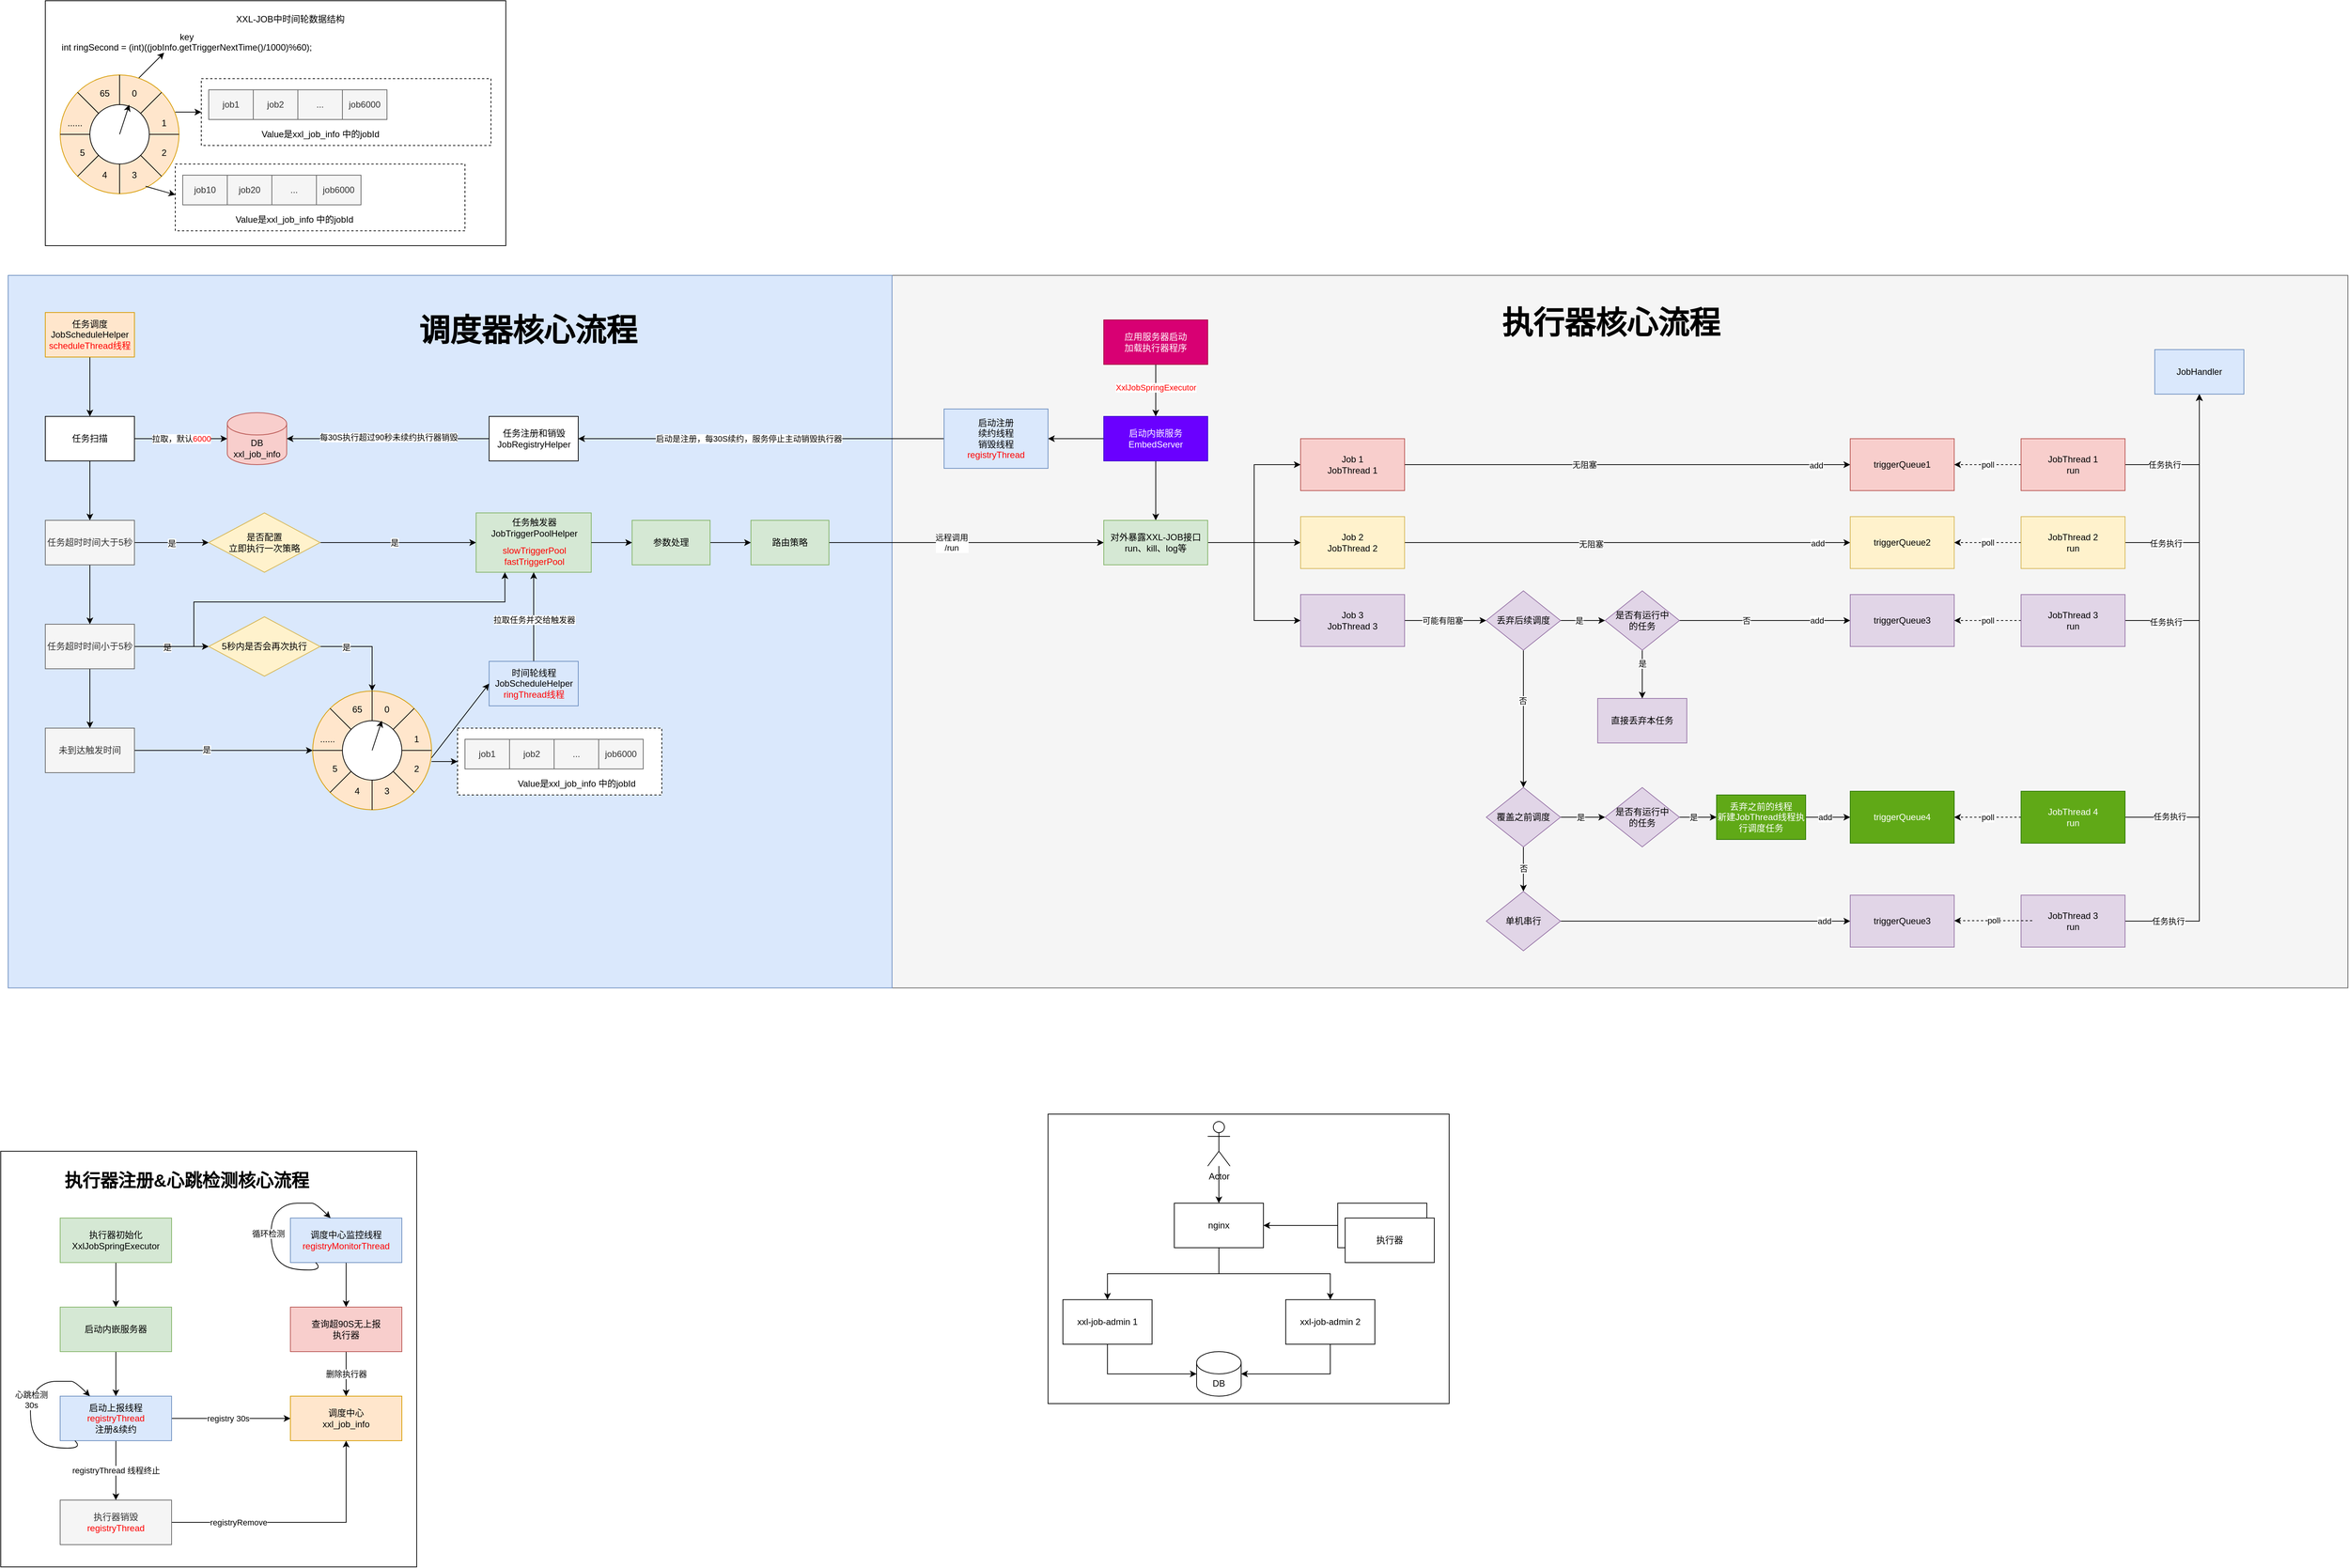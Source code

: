 <mxfile version="21.3.7" type="device">
  <diagram name="第 1 页" id="vUempsuc3QDyYSY73wOr">
    <mxGraphModel dx="871" dy="544" grid="1" gridSize="10" guides="1" tooltips="1" connect="1" arrows="1" fold="1" page="1" pageScale="1" pageWidth="827" pageHeight="1169" math="0" shadow="0">
      <root>
        <mxCell id="0" />
        <mxCell id="1" parent="0" />
        <mxCell id="uTKhw9W7I3oxiGTdCYHf-125" value="" style="rounded=0;whiteSpace=wrap;html=1;" vertex="1" parent="1">
          <mxGeometry x="1500" y="1670" width="540" height="390" as="geometry" />
        </mxCell>
        <mxCell id="uTKhw9W7I3oxiGTdCYHf-109" value="" style="rounded=0;whiteSpace=wrap;html=1;fillColor=#f5f5f5;strokeColor=#666666;fontColor=#333333;" vertex="1" parent="1">
          <mxGeometry x="1290" y="540" width="1960" height="960" as="geometry" />
        </mxCell>
        <mxCell id="uTKhw9W7I3oxiGTdCYHf-108" value="" style="rounded=0;whiteSpace=wrap;html=1;fillColor=#dae8fc;strokeColor=#6c8ebf;" vertex="1" parent="1">
          <mxGeometry x="100" y="540" width="1190" height="960" as="geometry" />
        </mxCell>
        <mxCell id="XeYZJUonLboauBU-yTo3-172" value="" style="rounded=0;whiteSpace=wrap;html=1;" parent="1" vertex="1">
          <mxGeometry x="90" y="1720" width="560" height="560" as="geometry" />
        </mxCell>
        <mxCell id="XeYZJUonLboauBU-yTo3-32" style="edgeStyle=orthogonalEdgeStyle;rounded=0;orthogonalLoop=1;jettySize=auto;html=1;exitX=1;exitY=0.5;exitDx=0;exitDy=0;entryX=0;entryY=0.5;entryDx=0;entryDy=0;" parent="1" edge="1">
          <mxGeometry relative="1" as="geometry">
            <mxPoint x="385" y="310" as="sourcePoint" />
          </mxGeometry>
        </mxCell>
        <mxCell id="XeYZJUonLboauBU-yTo3-34" style="edgeStyle=orthogonalEdgeStyle;rounded=0;orthogonalLoop=1;jettySize=auto;html=1;exitX=1;exitY=0.5;exitDx=0;exitDy=0;entryX=0;entryY=0.5;entryDx=0;entryDy=0;" parent="1" edge="1">
          <mxGeometry relative="1" as="geometry">
            <mxPoint x="475" y="310" as="sourcePoint" />
          </mxGeometry>
        </mxCell>
        <mxCell id="XeYZJUonLboauBU-yTo3-36" style="edgeStyle=orthogonalEdgeStyle;rounded=0;orthogonalLoop=1;jettySize=auto;html=1;exitX=1;exitY=0.5;exitDx=0;exitDy=0;" parent="1" edge="1">
          <mxGeometry relative="1" as="geometry">
            <mxPoint x="575" y="310" as="sourcePoint" />
          </mxGeometry>
        </mxCell>
        <mxCell id="XeYZJUonLboauBU-yTo3-61" value="" style="edgeStyle=orthogonalEdgeStyle;rounded=0;orthogonalLoop=1;jettySize=auto;html=1;" parent="1" source="XeYZJUonLboauBU-yTo3-59" target="XeYZJUonLboauBU-yTo3-60" edge="1">
          <mxGeometry relative="1" as="geometry" />
        </mxCell>
        <mxCell id="XeYZJUonLboauBU-yTo3-59" value="任务调度&lt;br&gt;JobScheduleHelper&lt;br&gt;&lt;font color=&quot;#ff0000&quot;&gt;scheduleThread线程&lt;/font&gt;" style="rounded=0;whiteSpace=wrap;html=1;fillColor=#ffe6cc;strokeColor=#d79b00;" parent="1" vertex="1">
          <mxGeometry x="150" y="590" width="120" height="60" as="geometry" />
        </mxCell>
        <mxCell id="XeYZJUonLboauBU-yTo3-65" value="拉取，默认&lt;font color=&quot;#ff0000&quot;&gt;6000&lt;/font&gt;" style="edgeStyle=orthogonalEdgeStyle;rounded=0;orthogonalLoop=1;jettySize=auto;html=1;exitX=1;exitY=0.5;exitDx=0;exitDy=0;entryX=0;entryY=0.5;entryDx=0;entryDy=0;entryPerimeter=0;" parent="1" source="XeYZJUonLboauBU-yTo3-60" target="XeYZJUonLboauBU-yTo3-64" edge="1">
          <mxGeometry relative="1" as="geometry" />
        </mxCell>
        <mxCell id="XeYZJUonLboauBU-yTo3-69" value="" style="edgeStyle=orthogonalEdgeStyle;rounded=0;orthogonalLoop=1;jettySize=auto;html=1;" parent="1" source="XeYZJUonLboauBU-yTo3-60" target="XeYZJUonLboauBU-yTo3-68" edge="1">
          <mxGeometry relative="1" as="geometry" />
        </mxCell>
        <mxCell id="XeYZJUonLboauBU-yTo3-60" value="任务扫描" style="rounded=0;whiteSpace=wrap;html=1;" parent="1" vertex="1">
          <mxGeometry x="150" y="730" width="120" height="60" as="geometry" />
        </mxCell>
        <mxCell id="XeYZJUonLboauBU-yTo3-64" value="DB&lt;br&gt;xxl_job_info" style="shape=cylinder3;whiteSpace=wrap;html=1;boundedLbl=1;backgroundOutline=1;size=15;fillColor=#f8cecc;strokeColor=#b85450;" parent="1" vertex="1">
          <mxGeometry x="395" y="725" width="80" height="70" as="geometry" />
        </mxCell>
        <mxCell id="XeYZJUonLboauBU-yTo3-71" value="" style="edgeStyle=orthogonalEdgeStyle;rounded=0;orthogonalLoop=1;jettySize=auto;html=1;" parent="1" source="XeYZJUonLboauBU-yTo3-68" target="XeYZJUonLboauBU-yTo3-70" edge="1">
          <mxGeometry relative="1" as="geometry" />
        </mxCell>
        <mxCell id="XeYZJUonLboauBU-yTo3-72" value="是" style="edgeLabel;html=1;align=center;verticalAlign=middle;resizable=0;points=[];" parent="XeYZJUonLboauBU-yTo3-71" vertex="1" connectable="0">
          <mxGeometry x="-0.01" y="-1" relative="1" as="geometry">
            <mxPoint as="offset" />
          </mxGeometry>
        </mxCell>
        <mxCell id="XeYZJUonLboauBU-yTo3-82" value="" style="edgeStyle=orthogonalEdgeStyle;rounded=0;orthogonalLoop=1;jettySize=auto;html=1;" parent="1" source="XeYZJUonLboauBU-yTo3-68" target="XeYZJUonLboauBU-yTo3-81" edge="1">
          <mxGeometry relative="1" as="geometry" />
        </mxCell>
        <mxCell id="XeYZJUonLboauBU-yTo3-68" value="任务超时时间大于5秒" style="rounded=0;whiteSpace=wrap;html=1;fillColor=#f5f5f5;fontColor=#333333;strokeColor=#666666;" parent="1" vertex="1">
          <mxGeometry x="150" y="870" width="120" height="60" as="geometry" />
        </mxCell>
        <mxCell id="XeYZJUonLboauBU-yTo3-74" value="" style="edgeStyle=orthogonalEdgeStyle;rounded=0;orthogonalLoop=1;jettySize=auto;html=1;" parent="1" source="XeYZJUonLboauBU-yTo3-70" target="XeYZJUonLboauBU-yTo3-73" edge="1">
          <mxGeometry relative="1" as="geometry" />
        </mxCell>
        <mxCell id="XeYZJUonLboauBU-yTo3-75" value="是" style="edgeLabel;html=1;align=center;verticalAlign=middle;resizable=0;points=[];" parent="XeYZJUonLboauBU-yTo3-74" vertex="1" connectable="0">
          <mxGeometry x="-0.046" relative="1" as="geometry">
            <mxPoint as="offset" />
          </mxGeometry>
        </mxCell>
        <mxCell id="XeYZJUonLboauBU-yTo3-70" value="是否配置&lt;br&gt;立即执行一次策略" style="rhombus;whiteSpace=wrap;html=1;rounded=0;fillColor=#fff2cc;strokeColor=#d6b656;" parent="1" vertex="1">
          <mxGeometry x="370" y="860" width="150" height="80" as="geometry" />
        </mxCell>
        <mxCell id="XeYZJUonLboauBU-yTo3-80" value="" style="group;fillColor=#d5e8d4;strokeColor=#82b366;" parent="1" vertex="1" connectable="0">
          <mxGeometry x="730" y="860" width="155" height="80" as="geometry" />
        </mxCell>
        <mxCell id="XeYZJUonLboauBU-yTo3-73" value="" style="whiteSpace=wrap;html=1;rounded=0;fillColor=#d5e8d4;strokeColor=#82b366;" parent="XeYZJUonLboauBU-yTo3-80" vertex="1">
          <mxGeometry width="155" height="80" as="geometry" />
        </mxCell>
        <mxCell id="XeYZJUonLboauBU-yTo3-76" value="任务触发器&lt;br&gt;JobTriggerPoolHelper" style="text;html=1;align=center;verticalAlign=middle;resizable=0;points=[];autosize=1;strokeColor=none;fillColor=none;" parent="XeYZJUonLboauBU-yTo3-80" vertex="1">
          <mxGeometry x="7.5" width="140" height="40" as="geometry" />
        </mxCell>
        <mxCell id="XeYZJUonLboauBU-yTo3-78" value="&lt;div&gt;&lt;font color=&quot;#ff0000&quot;&gt;slowTriggerPool&lt;/font&gt;&lt;/div&gt;&lt;div&gt;&lt;span style=&quot;background-color: initial;&quot;&gt;&lt;font color=&quot;#ff0000&quot;&gt;fastTriggerPool&lt;/font&gt;&lt;/span&gt;&lt;/div&gt;" style="text;html=1;align=center;verticalAlign=middle;resizable=0;points=[];autosize=1;strokeColor=none;fillColor=none;" parent="XeYZJUonLboauBU-yTo3-80" vertex="1">
          <mxGeometry x="22.5" y="38" width="110" height="40" as="geometry" />
        </mxCell>
        <mxCell id="XeYZJUonLboauBU-yTo3-84" value="" style="edgeStyle=orthogonalEdgeStyle;rounded=0;orthogonalLoop=1;jettySize=auto;html=1;" parent="1" source="XeYZJUonLboauBU-yTo3-81" target="XeYZJUonLboauBU-yTo3-83" edge="1">
          <mxGeometry relative="1" as="geometry" />
        </mxCell>
        <mxCell id="XeYZJUonLboauBU-yTo3-86" value="是" style="edgeLabel;html=1;align=center;verticalAlign=middle;resizable=0;points=[];" parent="XeYZJUonLboauBU-yTo3-84" vertex="1" connectable="0">
          <mxGeometry x="-0.127" y="-1" relative="1" as="geometry">
            <mxPoint as="offset" />
          </mxGeometry>
        </mxCell>
        <mxCell id="XeYZJUonLboauBU-yTo3-88" value="" style="edgeStyle=orthogonalEdgeStyle;rounded=0;orthogonalLoop=1;jettySize=auto;html=1;" parent="1" source="XeYZJUonLboauBU-yTo3-81" target="XeYZJUonLboauBU-yTo3-87" edge="1">
          <mxGeometry relative="1" as="geometry" />
        </mxCell>
        <mxCell id="XeYZJUonLboauBU-yTo3-137" style="edgeStyle=orthogonalEdgeStyle;rounded=0;orthogonalLoop=1;jettySize=auto;html=1;exitX=1;exitY=0.5;exitDx=0;exitDy=0;entryX=0.25;entryY=1;entryDx=0;entryDy=0;" parent="1" source="XeYZJUonLboauBU-yTo3-81" target="XeYZJUonLboauBU-yTo3-73" edge="1">
          <mxGeometry relative="1" as="geometry">
            <Array as="points">
              <mxPoint x="350" y="1040" />
              <mxPoint x="350" y="980" />
              <mxPoint x="769" y="980" />
            </Array>
          </mxGeometry>
        </mxCell>
        <mxCell id="XeYZJUonLboauBU-yTo3-81" value="任务超时时间小于5秒" style="rounded=0;whiteSpace=wrap;html=1;fillColor=#f5f5f5;fontColor=#333333;strokeColor=#666666;" parent="1" vertex="1">
          <mxGeometry x="150" y="1010" width="120" height="60" as="geometry" />
        </mxCell>
        <mxCell id="XeYZJUonLboauBU-yTo3-132" style="edgeStyle=orthogonalEdgeStyle;rounded=0;orthogonalLoop=1;jettySize=auto;html=1;exitX=1;exitY=0.5;exitDx=0;exitDy=0;entryX=0.5;entryY=0;entryDx=0;entryDy=0;" parent="1" source="XeYZJUonLboauBU-yTo3-83" target="XeYZJUonLboauBU-yTo3-91" edge="1">
          <mxGeometry relative="1" as="geometry" />
        </mxCell>
        <mxCell id="XeYZJUonLboauBU-yTo3-135" value="是" style="edgeLabel;html=1;align=center;verticalAlign=middle;resizable=0;points=[];" parent="XeYZJUonLboauBU-yTo3-132" vertex="1" connectable="0">
          <mxGeometry x="-0.469" y="-1" relative="1" as="geometry">
            <mxPoint as="offset" />
          </mxGeometry>
        </mxCell>
        <mxCell id="XeYZJUonLboauBU-yTo3-83" value="5秒内是否会再次执行" style="rhombus;whiteSpace=wrap;html=1;rounded=0;fillColor=#fff2cc;strokeColor=#d6b656;" parent="1" vertex="1">
          <mxGeometry x="370" y="1000" width="150" height="80" as="geometry" />
        </mxCell>
        <mxCell id="XeYZJUonLboauBU-yTo3-133" style="edgeStyle=orthogonalEdgeStyle;rounded=0;orthogonalLoop=1;jettySize=auto;html=1;exitX=1;exitY=0.5;exitDx=0;exitDy=0;entryX=0;entryY=0.5;entryDx=0;entryDy=0;" parent="1" source="XeYZJUonLboauBU-yTo3-87" target="XeYZJUonLboauBU-yTo3-91" edge="1">
          <mxGeometry relative="1" as="geometry" />
        </mxCell>
        <mxCell id="XeYZJUonLboauBU-yTo3-134" value="是" style="edgeLabel;html=1;align=center;verticalAlign=middle;resizable=0;points=[];" parent="XeYZJUonLboauBU-yTo3-133" vertex="1" connectable="0">
          <mxGeometry x="-0.192" y="1" relative="1" as="geometry">
            <mxPoint as="offset" />
          </mxGeometry>
        </mxCell>
        <mxCell id="XeYZJUonLboauBU-yTo3-87" value="未到达触发时间" style="rounded=0;whiteSpace=wrap;html=1;fillColor=#f5f5f5;fontColor=#333333;strokeColor=#666666;" parent="1" vertex="1">
          <mxGeometry x="150" y="1150" width="120" height="60" as="geometry" />
        </mxCell>
        <mxCell id="XeYZJUonLboauBU-yTo3-111" value="" style="group" parent="1" vertex="1" connectable="0">
          <mxGeometry x="150" y="170" width="620" height="330" as="geometry" />
        </mxCell>
        <mxCell id="XeYZJUonLboauBU-yTo3-48" value="" style="rounded=0;whiteSpace=wrap;html=1;" parent="XeYZJUonLboauBU-yTo3-111" vertex="1">
          <mxGeometry width="620" height="330" as="geometry" />
        </mxCell>
        <mxCell id="XeYZJUonLboauBU-yTo3-46" value="" style="rounded=0;whiteSpace=wrap;html=1;dashed=1;" parent="XeYZJUonLboauBU-yTo3-111" vertex="1">
          <mxGeometry x="210" y="105" width="390" height="90" as="geometry" />
        </mxCell>
        <mxCell id="XeYZJUonLboauBU-yTo3-24" style="rounded=0;orthogonalLoop=1;jettySize=auto;html=1;exitX=0.75;exitY=0;exitDx=0;exitDy=0;entryX=0;entryY=0.5;entryDx=0;entryDy=0;" parent="XeYZJUonLboauBU-yTo3-111" source="XeYZJUonLboauBU-yTo3-15" target="XeYZJUonLboauBU-yTo3-46" edge="1">
          <mxGeometry relative="1" as="geometry" />
        </mxCell>
        <mxCell id="XeYZJUonLboauBU-yTo3-21" value="job1" style="rounded=0;whiteSpace=wrap;html=1;fillColor=#f5f5f5;fontColor=#333333;strokeColor=#666666;" parent="XeYZJUonLboauBU-yTo3-111" vertex="1">
          <mxGeometry x="220" y="120" width="60" height="40" as="geometry" />
        </mxCell>
        <mxCell id="XeYZJUonLboauBU-yTo3-22" value="" style="endArrow=classic;html=1;rounded=0;" parent="XeYZJUonLboauBU-yTo3-111" edge="1">
          <mxGeometry width="50" height="50" relative="1" as="geometry">
            <mxPoint x="110" y="120" as="sourcePoint" />
            <mxPoint x="160" y="70" as="targetPoint" />
          </mxGeometry>
        </mxCell>
        <mxCell id="XeYZJUonLboauBU-yTo3-23" value="&lt;div&gt;key&lt;/div&gt;&lt;div&gt;int ringSecond = (int)((jobInfo.getTriggerNextTime()/1000)%60);&lt;/div&gt;&lt;div&gt;&lt;br&gt;&lt;/div&gt;" style="text;html=1;align=center;verticalAlign=middle;resizable=0;points=[];autosize=1;strokeColor=none;fillColor=none;" parent="XeYZJUonLboauBU-yTo3-111" vertex="1">
          <mxGeometry x="10" y="33" width="360" height="60" as="geometry" />
        </mxCell>
        <mxCell id="XeYZJUonLboauBU-yTo3-25" value="job2" style="rounded=0;whiteSpace=wrap;html=1;fillColor=#f5f5f5;fontColor=#333333;strokeColor=#666666;" parent="XeYZJUonLboauBU-yTo3-111" vertex="1">
          <mxGeometry x="280" y="120" width="60" height="40" as="geometry" />
        </mxCell>
        <mxCell id="XeYZJUonLboauBU-yTo3-26" value="..." style="rounded=0;whiteSpace=wrap;html=1;fillColor=#f5f5f5;fontColor=#333333;strokeColor=#666666;" parent="XeYZJUonLboauBU-yTo3-111" vertex="1">
          <mxGeometry x="340" y="120" width="60" height="40" as="geometry" />
        </mxCell>
        <mxCell id="XeYZJUonLboauBU-yTo3-27" value="job6000" style="rounded=0;whiteSpace=wrap;html=1;fillColor=#f5f5f5;fontColor=#333333;strokeColor=#666666;" parent="XeYZJUonLboauBU-yTo3-111" vertex="1">
          <mxGeometry x="400" y="120" width="60" height="40" as="geometry" />
        </mxCell>
        <mxCell id="XeYZJUonLboauBU-yTo3-47" value="Value是xxl_job_info 中的jobId" style="text;html=1;align=center;verticalAlign=middle;resizable=0;points=[];autosize=1;strokeColor=none;fillColor=none;" parent="XeYZJUonLboauBU-yTo3-111" vertex="1">
          <mxGeometry x="280" y="165" width="180" height="30" as="geometry" />
        </mxCell>
        <mxCell id="XeYZJUonLboauBU-yTo3-49" value="XXL-JOB中时间轮数据结构" style="text;html=1;strokeColor=none;fillColor=none;align=center;verticalAlign=middle;whiteSpace=wrap;rounded=0;" parent="XeYZJUonLboauBU-yTo3-111" vertex="1">
          <mxGeometry x="235" y="10" width="190" height="30" as="geometry" />
        </mxCell>
        <mxCell id="XeYZJUonLboauBU-yTo3-52" value="" style="rounded=0;whiteSpace=wrap;html=1;dashed=1;" parent="XeYZJUonLboauBU-yTo3-111" vertex="1">
          <mxGeometry x="175" y="220" width="390" height="90" as="geometry" />
        </mxCell>
        <mxCell id="XeYZJUonLboauBU-yTo3-53" value="job10" style="rounded=0;whiteSpace=wrap;html=1;fillColor=#f5f5f5;fontColor=#333333;strokeColor=#666666;" parent="XeYZJUonLboauBU-yTo3-111" vertex="1">
          <mxGeometry x="185" y="235" width="60" height="40" as="geometry" />
        </mxCell>
        <mxCell id="XeYZJUonLboauBU-yTo3-54" value="job20" style="rounded=0;whiteSpace=wrap;html=1;fillColor=#f5f5f5;fontColor=#333333;strokeColor=#666666;" parent="XeYZJUonLboauBU-yTo3-111" vertex="1">
          <mxGeometry x="245" y="235" width="60" height="40" as="geometry" />
        </mxCell>
        <mxCell id="XeYZJUonLboauBU-yTo3-55" value="..." style="rounded=0;whiteSpace=wrap;html=1;fillColor=#f5f5f5;fontColor=#333333;strokeColor=#666666;" parent="XeYZJUonLboauBU-yTo3-111" vertex="1">
          <mxGeometry x="305" y="235" width="60" height="40" as="geometry" />
        </mxCell>
        <mxCell id="XeYZJUonLboauBU-yTo3-56" value="job6000" style="rounded=0;whiteSpace=wrap;html=1;fillColor=#f5f5f5;fontColor=#333333;strokeColor=#666666;" parent="XeYZJUonLboauBU-yTo3-111" vertex="1">
          <mxGeometry x="365" y="235" width="60" height="40" as="geometry" />
        </mxCell>
        <mxCell id="XeYZJUonLboauBU-yTo3-57" value="Value是xxl_job_info 中的jobId" style="text;html=1;align=center;verticalAlign=middle;resizable=0;points=[];autosize=1;strokeColor=none;fillColor=none;" parent="XeYZJUonLboauBU-yTo3-111" vertex="1">
          <mxGeometry x="245" y="280" width="180" height="30" as="geometry" />
        </mxCell>
        <mxCell id="XeYZJUonLboauBU-yTo3-89" value="" style="group" parent="XeYZJUonLboauBU-yTo3-111" vertex="1" connectable="0">
          <mxGeometry x="10" y="100" width="180" height="161.429" as="geometry" />
        </mxCell>
        <mxCell id="XeYZJUonLboauBU-yTo3-2" value="" style="ellipse;whiteSpace=wrap;html=1;aspect=fixed;fillColor=#ffe6cc;strokeColor=#d79b00;" parent="XeYZJUonLboauBU-yTo3-89" vertex="1">
          <mxGeometry x="10" width="160" height="160" as="geometry" />
        </mxCell>
        <mxCell id="XeYZJUonLboauBU-yTo3-1" value="" style="ellipse;whiteSpace=wrap;html=1;aspect=fixed;" parent="XeYZJUonLboauBU-yTo3-89" vertex="1">
          <mxGeometry x="50" y="40" width="80" height="80" as="geometry" />
        </mxCell>
        <mxCell id="XeYZJUonLboauBU-yTo3-3" value="" style="endArrow=none;html=1;rounded=0;entryX=1;entryY=0;entryDx=0;entryDy=0;exitX=1;exitY=0;exitDx=0;exitDy=0;" parent="XeYZJUonLboauBU-yTo3-89" source="XeYZJUonLboauBU-yTo3-1" target="XeYZJUonLboauBU-yTo3-2" edge="1">
          <mxGeometry width="50" height="50" relative="1" as="geometry">
            <mxPoint x="120" y="50" as="sourcePoint" />
            <mxPoint x="170" as="targetPoint" />
          </mxGeometry>
        </mxCell>
        <mxCell id="XeYZJUonLboauBU-yTo3-6" value="" style="endArrow=none;html=1;rounded=0;exitX=1;exitY=0.5;exitDx=0;exitDy=0;entryX=1;entryY=0.5;entryDx=0;entryDy=0;" parent="XeYZJUonLboauBU-yTo3-89" source="XeYZJUonLboauBU-yTo3-1" target="XeYZJUonLboauBU-yTo3-2" edge="1">
          <mxGeometry width="50" height="50" relative="1" as="geometry">
            <mxPoint x="210" y="160" as="sourcePoint" />
            <mxPoint x="260" y="110" as="targetPoint" />
          </mxGeometry>
        </mxCell>
        <mxCell id="XeYZJUonLboauBU-yTo3-7" value="" style="endArrow=none;html=1;rounded=0;exitX=1;exitY=1;exitDx=0;exitDy=0;entryX=1;entryY=1;entryDx=0;entryDy=0;" parent="XeYZJUonLboauBU-yTo3-89" source="XeYZJUonLboauBU-yTo3-1" target="XeYZJUonLboauBU-yTo3-2" edge="1">
          <mxGeometry width="50" height="50" relative="1" as="geometry">
            <mxPoint x="140" y="90" as="sourcePoint" />
            <mxPoint x="180" y="90" as="targetPoint" />
          </mxGeometry>
        </mxCell>
        <mxCell id="XeYZJUonLboauBU-yTo3-8" value="" style="endArrow=none;html=1;rounded=0;exitX=1;exitY=1;exitDx=0;exitDy=0;entryX=0.5;entryY=1;entryDx=0;entryDy=0;" parent="XeYZJUonLboauBU-yTo3-89" target="XeYZJUonLboauBU-yTo3-2" edge="1">
          <mxGeometry width="50" height="50" relative="1" as="geometry">
            <mxPoint x="90" y="120" as="sourcePoint" />
            <mxPoint x="119" y="149" as="targetPoint" />
          </mxGeometry>
        </mxCell>
        <mxCell id="XeYZJUonLboauBU-yTo3-9" value="" style="endArrow=none;html=1;rounded=0;entryX=0;entryY=1;entryDx=0;entryDy=0;" parent="XeYZJUonLboauBU-yTo3-89" target="XeYZJUonLboauBU-yTo3-2" edge="1">
          <mxGeometry width="50" height="50" relative="1" as="geometry">
            <mxPoint x="62" y="108" as="sourcePoint" />
            <mxPoint x="100" y="170" as="targetPoint" />
          </mxGeometry>
        </mxCell>
        <mxCell id="XeYZJUonLboauBU-yTo3-10" value="" style="endArrow=none;html=1;rounded=0;entryX=0;entryY=0.5;entryDx=0;entryDy=0;exitX=0;exitY=0.5;exitDx=0;exitDy=0;" parent="XeYZJUonLboauBU-yTo3-89" source="XeYZJUonLboauBU-yTo3-1" target="XeYZJUonLboauBU-yTo3-2" edge="1">
          <mxGeometry width="50" height="50" relative="1" as="geometry">
            <mxPoint x="72" y="118" as="sourcePoint" />
            <mxPoint x="43" y="147" as="targetPoint" />
          </mxGeometry>
        </mxCell>
        <mxCell id="XeYZJUonLboauBU-yTo3-11" value="" style="endArrow=none;html=1;rounded=0;entryX=0.5;entryY=0;entryDx=0;entryDy=0;exitX=0.5;exitY=0;exitDx=0;exitDy=0;" parent="XeYZJUonLboauBU-yTo3-89" source="XeYZJUonLboauBU-yTo3-1" target="XeYZJUonLboauBU-yTo3-2" edge="1">
          <mxGeometry width="50" height="50" relative="1" as="geometry">
            <mxPoint x="60" y="90" as="sourcePoint" />
            <mxPoint x="20" y="90" as="targetPoint" />
          </mxGeometry>
        </mxCell>
        <mxCell id="XeYZJUonLboauBU-yTo3-12" value="" style="endArrow=none;html=1;rounded=0;entryX=0;entryY=0;entryDx=0;entryDy=0;exitX=0;exitY=0;exitDx=0;exitDy=0;" parent="XeYZJUonLboauBU-yTo3-89" source="XeYZJUonLboauBU-yTo3-1" target="XeYZJUonLboauBU-yTo3-2" edge="1">
          <mxGeometry width="50" height="50" relative="1" as="geometry">
            <mxPoint x="72" y="62" as="sourcePoint" />
            <mxPoint x="43" y="33" as="targetPoint" />
          </mxGeometry>
        </mxCell>
        <mxCell id="XeYZJUonLboauBU-yTo3-13" value="0" style="text;html=1;strokeColor=none;fillColor=none;align=center;verticalAlign=middle;whiteSpace=wrap;rounded=0;" parent="XeYZJUonLboauBU-yTo3-89" vertex="1">
          <mxGeometry x="80" y="10" width="60" height="30" as="geometry" />
        </mxCell>
        <mxCell id="XeYZJUonLboauBU-yTo3-14" value="65" style="text;html=1;strokeColor=none;fillColor=none;align=center;verticalAlign=middle;whiteSpace=wrap;rounded=0;" parent="XeYZJUonLboauBU-yTo3-89" vertex="1">
          <mxGeometry x="40" y="10" width="60" height="30" as="geometry" />
        </mxCell>
        <mxCell id="XeYZJUonLboauBU-yTo3-15" value="1" style="text;html=1;strokeColor=none;fillColor=none;align=center;verticalAlign=middle;whiteSpace=wrap;rounded=0;" parent="XeYZJUonLboauBU-yTo3-89" vertex="1">
          <mxGeometry x="120" y="50" width="60" height="30" as="geometry" />
        </mxCell>
        <mxCell id="XeYZJUonLboauBU-yTo3-16" value="2" style="text;html=1;strokeColor=none;fillColor=none;align=center;verticalAlign=middle;whiteSpace=wrap;rounded=0;" parent="XeYZJUonLboauBU-yTo3-89" vertex="1">
          <mxGeometry x="120" y="90" width="60" height="30" as="geometry" />
        </mxCell>
        <mxCell id="XeYZJUonLboauBU-yTo3-17" value="3" style="text;html=1;strokeColor=none;fillColor=none;align=center;verticalAlign=middle;whiteSpace=wrap;rounded=0;" parent="XeYZJUonLboauBU-yTo3-89" vertex="1">
          <mxGeometry x="80" y="120" width="60" height="30" as="geometry" />
        </mxCell>
        <mxCell id="XeYZJUonLboauBU-yTo3-18" value="4" style="text;html=1;strokeColor=none;fillColor=none;align=center;verticalAlign=middle;whiteSpace=wrap;rounded=0;" parent="XeYZJUonLboauBU-yTo3-89" vertex="1">
          <mxGeometry x="40" y="120" width="60" height="30" as="geometry" />
        </mxCell>
        <mxCell id="XeYZJUonLboauBU-yTo3-19" value="5" style="text;html=1;strokeColor=none;fillColor=none;align=center;verticalAlign=middle;whiteSpace=wrap;rounded=0;" parent="XeYZJUonLboauBU-yTo3-89" vertex="1">
          <mxGeometry x="10" y="90" width="60" height="30" as="geometry" />
        </mxCell>
        <mxCell id="XeYZJUonLboauBU-yTo3-20" value="......" style="text;html=1;strokeColor=none;fillColor=none;align=center;verticalAlign=middle;whiteSpace=wrap;rounded=0;" parent="XeYZJUonLboauBU-yTo3-89" vertex="1">
          <mxGeometry y="50" width="60" height="30" as="geometry" />
        </mxCell>
        <mxCell id="XeYZJUonLboauBU-yTo3-31" style="rounded=0;orthogonalLoop=1;jettySize=auto;html=1;exitX=0.75;exitY=1;exitDx=0;exitDy=0;" parent="XeYZJUonLboauBU-yTo3-89" source="XeYZJUonLboauBU-yTo3-17" edge="1">
          <mxGeometry relative="1" as="geometry">
            <mxPoint x="120" y="180" as="sourcePoint" />
            <mxPoint x="165" y="161.429" as="targetPoint" />
          </mxGeometry>
        </mxCell>
        <mxCell id="XeYZJUonLboauBU-yTo3-50" value="" style="endArrow=classic;html=1;rounded=0;entryX=0.663;entryY=0;entryDx=0;entryDy=0;entryPerimeter=0;" parent="XeYZJUonLboauBU-yTo3-89" target="XeYZJUonLboauBU-yTo3-1" edge="1">
          <mxGeometry width="50" height="50" relative="1" as="geometry">
            <mxPoint x="90" y="80" as="sourcePoint" />
            <mxPoint x="70" y="310" as="targetPoint" />
          </mxGeometry>
        </mxCell>
        <mxCell id="XeYZJUonLboauBU-yTo3-128" value="" style="group" parent="1" vertex="1" connectable="0">
          <mxGeometry x="500" y="1100" width="480" height="160" as="geometry" />
        </mxCell>
        <mxCell id="XeYZJUonLboauBU-yTo3-112" value="" style="group" parent="XeYZJUonLboauBU-yTo3-128" vertex="1" connectable="0">
          <mxGeometry width="180" height="160" as="geometry" />
        </mxCell>
        <mxCell id="XeYZJUonLboauBU-yTo3-91" value="" style="ellipse;whiteSpace=wrap;html=1;aspect=fixed;fillColor=#ffe6cc;strokeColor=#d79b00;" parent="XeYZJUonLboauBU-yTo3-112" vertex="1">
          <mxGeometry x="10" width="160" height="160" as="geometry" />
        </mxCell>
        <mxCell id="XeYZJUonLboauBU-yTo3-92" value="" style="ellipse;whiteSpace=wrap;html=1;aspect=fixed;" parent="XeYZJUonLboauBU-yTo3-112" vertex="1">
          <mxGeometry x="50" y="40" width="80" height="80" as="geometry" />
        </mxCell>
        <mxCell id="XeYZJUonLboauBU-yTo3-93" value="" style="endArrow=none;html=1;rounded=0;entryX=1;entryY=0;entryDx=0;entryDy=0;exitX=1;exitY=0;exitDx=0;exitDy=0;" parent="XeYZJUonLboauBU-yTo3-112" source="XeYZJUonLboauBU-yTo3-92" target="XeYZJUonLboauBU-yTo3-91" edge="1">
          <mxGeometry width="50" height="50" relative="1" as="geometry">
            <mxPoint x="120" y="50" as="sourcePoint" />
            <mxPoint x="170" as="targetPoint" />
          </mxGeometry>
        </mxCell>
        <mxCell id="XeYZJUonLboauBU-yTo3-94" value="" style="endArrow=none;html=1;rounded=0;exitX=1;exitY=0.5;exitDx=0;exitDy=0;entryX=1;entryY=0.5;entryDx=0;entryDy=0;" parent="XeYZJUonLboauBU-yTo3-112" source="XeYZJUonLboauBU-yTo3-92" target="XeYZJUonLboauBU-yTo3-91" edge="1">
          <mxGeometry width="50" height="50" relative="1" as="geometry">
            <mxPoint x="210" y="160" as="sourcePoint" />
            <mxPoint x="260" y="110" as="targetPoint" />
          </mxGeometry>
        </mxCell>
        <mxCell id="XeYZJUonLboauBU-yTo3-95" value="" style="endArrow=none;html=1;rounded=0;exitX=1;exitY=1;exitDx=0;exitDy=0;entryX=1;entryY=1;entryDx=0;entryDy=0;" parent="XeYZJUonLboauBU-yTo3-112" source="XeYZJUonLboauBU-yTo3-92" target="XeYZJUonLboauBU-yTo3-91" edge="1">
          <mxGeometry width="50" height="50" relative="1" as="geometry">
            <mxPoint x="140" y="90" as="sourcePoint" />
            <mxPoint x="180" y="90" as="targetPoint" />
          </mxGeometry>
        </mxCell>
        <mxCell id="XeYZJUonLboauBU-yTo3-96" value="" style="endArrow=none;html=1;rounded=0;exitX=1;exitY=1;exitDx=0;exitDy=0;entryX=0.5;entryY=1;entryDx=0;entryDy=0;" parent="XeYZJUonLboauBU-yTo3-112" target="XeYZJUonLboauBU-yTo3-91" edge="1">
          <mxGeometry width="50" height="50" relative="1" as="geometry">
            <mxPoint x="90" y="120" as="sourcePoint" />
            <mxPoint x="119" y="149" as="targetPoint" />
          </mxGeometry>
        </mxCell>
        <mxCell id="XeYZJUonLboauBU-yTo3-97" value="" style="endArrow=none;html=1;rounded=0;entryX=0;entryY=1;entryDx=0;entryDy=0;" parent="XeYZJUonLboauBU-yTo3-112" target="XeYZJUonLboauBU-yTo3-91" edge="1">
          <mxGeometry width="50" height="50" relative="1" as="geometry">
            <mxPoint x="62" y="108" as="sourcePoint" />
            <mxPoint x="100" y="170" as="targetPoint" />
          </mxGeometry>
        </mxCell>
        <mxCell id="XeYZJUonLboauBU-yTo3-98" value="" style="endArrow=none;html=1;rounded=0;entryX=0;entryY=0.5;entryDx=0;entryDy=0;exitX=0;exitY=0.5;exitDx=0;exitDy=0;" parent="XeYZJUonLboauBU-yTo3-112" source="XeYZJUonLboauBU-yTo3-92" target="XeYZJUonLboauBU-yTo3-91" edge="1">
          <mxGeometry width="50" height="50" relative="1" as="geometry">
            <mxPoint x="72" y="118" as="sourcePoint" />
            <mxPoint x="43" y="147" as="targetPoint" />
          </mxGeometry>
        </mxCell>
        <mxCell id="XeYZJUonLboauBU-yTo3-99" value="" style="endArrow=none;html=1;rounded=0;entryX=0.5;entryY=0;entryDx=0;entryDy=0;exitX=0.5;exitY=0;exitDx=0;exitDy=0;" parent="XeYZJUonLboauBU-yTo3-112" source="XeYZJUonLboauBU-yTo3-92" target="XeYZJUonLboauBU-yTo3-91" edge="1">
          <mxGeometry width="50" height="50" relative="1" as="geometry">
            <mxPoint x="60" y="90" as="sourcePoint" />
            <mxPoint x="20" y="90" as="targetPoint" />
          </mxGeometry>
        </mxCell>
        <mxCell id="XeYZJUonLboauBU-yTo3-100" value="" style="endArrow=none;html=1;rounded=0;entryX=0;entryY=0;entryDx=0;entryDy=0;exitX=0;exitY=0;exitDx=0;exitDy=0;" parent="XeYZJUonLboauBU-yTo3-112" source="XeYZJUonLboauBU-yTo3-92" target="XeYZJUonLboauBU-yTo3-91" edge="1">
          <mxGeometry width="50" height="50" relative="1" as="geometry">
            <mxPoint x="72" y="62" as="sourcePoint" />
            <mxPoint x="43" y="33" as="targetPoint" />
          </mxGeometry>
        </mxCell>
        <mxCell id="XeYZJUonLboauBU-yTo3-101" value="0" style="text;html=1;strokeColor=none;fillColor=none;align=center;verticalAlign=middle;whiteSpace=wrap;rounded=0;" parent="XeYZJUonLboauBU-yTo3-112" vertex="1">
          <mxGeometry x="80" y="10" width="60" height="30" as="geometry" />
        </mxCell>
        <mxCell id="XeYZJUonLboauBU-yTo3-102" value="65" style="text;html=1;strokeColor=none;fillColor=none;align=center;verticalAlign=middle;whiteSpace=wrap;rounded=0;" parent="XeYZJUonLboauBU-yTo3-112" vertex="1">
          <mxGeometry x="40" y="10" width="60" height="30" as="geometry" />
        </mxCell>
        <mxCell id="XeYZJUonLboauBU-yTo3-103" value="1" style="text;html=1;strokeColor=none;fillColor=none;align=center;verticalAlign=middle;whiteSpace=wrap;rounded=0;" parent="XeYZJUonLboauBU-yTo3-112" vertex="1">
          <mxGeometry x="120" y="50" width="60" height="30" as="geometry" />
        </mxCell>
        <mxCell id="XeYZJUonLboauBU-yTo3-104" value="2" style="text;html=1;strokeColor=none;fillColor=none;align=center;verticalAlign=middle;whiteSpace=wrap;rounded=0;" parent="XeYZJUonLboauBU-yTo3-112" vertex="1">
          <mxGeometry x="120" y="90" width="60" height="30" as="geometry" />
        </mxCell>
        <mxCell id="XeYZJUonLboauBU-yTo3-105" value="3" style="text;html=1;strokeColor=none;fillColor=none;align=center;verticalAlign=middle;whiteSpace=wrap;rounded=0;" parent="XeYZJUonLboauBU-yTo3-112" vertex="1">
          <mxGeometry x="80" y="120" width="60" height="30" as="geometry" />
        </mxCell>
        <mxCell id="XeYZJUonLboauBU-yTo3-106" value="4" style="text;html=1;strokeColor=none;fillColor=none;align=center;verticalAlign=middle;whiteSpace=wrap;rounded=0;" parent="XeYZJUonLboauBU-yTo3-112" vertex="1">
          <mxGeometry x="40" y="120" width="60" height="30" as="geometry" />
        </mxCell>
        <mxCell id="XeYZJUonLboauBU-yTo3-107" value="5" style="text;html=1;strokeColor=none;fillColor=none;align=center;verticalAlign=middle;whiteSpace=wrap;rounded=0;" parent="XeYZJUonLboauBU-yTo3-112" vertex="1">
          <mxGeometry x="10" y="90" width="60" height="30" as="geometry" />
        </mxCell>
        <mxCell id="XeYZJUonLboauBU-yTo3-108" value="......" style="text;html=1;strokeColor=none;fillColor=none;align=center;verticalAlign=middle;whiteSpace=wrap;rounded=0;" parent="XeYZJUonLboauBU-yTo3-112" vertex="1">
          <mxGeometry y="50" width="60" height="30" as="geometry" />
        </mxCell>
        <mxCell id="XeYZJUonLboauBU-yTo3-110" value="" style="endArrow=classic;html=1;rounded=0;entryX=0.663;entryY=0;entryDx=0;entryDy=0;entryPerimeter=0;" parent="XeYZJUonLboauBU-yTo3-112" target="XeYZJUonLboauBU-yTo3-92" edge="1">
          <mxGeometry width="50" height="50" relative="1" as="geometry">
            <mxPoint x="90" y="80" as="sourcePoint" />
            <mxPoint x="70" y="310" as="targetPoint" />
          </mxGeometry>
        </mxCell>
        <mxCell id="XeYZJUonLboauBU-yTo3-120" value="" style="rounded=0;whiteSpace=wrap;html=1;dashed=1;" parent="XeYZJUonLboauBU-yTo3-128" vertex="1">
          <mxGeometry x="205" y="50" width="275" height="90" as="geometry" />
        </mxCell>
        <mxCell id="XeYZJUonLboauBU-yTo3-121" style="rounded=0;orthogonalLoop=1;jettySize=auto;html=1;exitX=0.75;exitY=0;exitDx=0;exitDy=0;entryX=0;entryY=0.5;entryDx=0;entryDy=0;" parent="XeYZJUonLboauBU-yTo3-128" target="XeYZJUonLboauBU-yTo3-120" edge="1">
          <mxGeometry relative="1" as="geometry">
            <mxPoint x="170" y="95" as="sourcePoint" />
          </mxGeometry>
        </mxCell>
        <mxCell id="XeYZJUonLboauBU-yTo3-122" value="job1" style="rounded=0;whiteSpace=wrap;html=1;fillColor=#f5f5f5;fontColor=#333333;strokeColor=#666666;" parent="XeYZJUonLboauBU-yTo3-128" vertex="1">
          <mxGeometry x="215" y="65" width="60" height="40" as="geometry" />
        </mxCell>
        <mxCell id="XeYZJUonLboauBU-yTo3-123" value="job2" style="rounded=0;whiteSpace=wrap;html=1;fillColor=#f5f5f5;fontColor=#333333;strokeColor=#666666;" parent="XeYZJUonLboauBU-yTo3-128" vertex="1">
          <mxGeometry x="275" y="65" width="60" height="40" as="geometry" />
        </mxCell>
        <mxCell id="XeYZJUonLboauBU-yTo3-124" value="..." style="rounded=0;whiteSpace=wrap;html=1;fillColor=#f5f5f5;fontColor=#333333;strokeColor=#666666;" parent="XeYZJUonLboauBU-yTo3-128" vertex="1">
          <mxGeometry x="335" y="65" width="60" height="40" as="geometry" />
        </mxCell>
        <mxCell id="XeYZJUonLboauBU-yTo3-125" value="job6000" style="rounded=0;whiteSpace=wrap;html=1;fillColor=#f5f5f5;fontColor=#333333;strokeColor=#666666;" parent="XeYZJUonLboauBU-yTo3-128" vertex="1">
          <mxGeometry x="395" y="65" width="60" height="40" as="geometry" />
        </mxCell>
        <mxCell id="XeYZJUonLboauBU-yTo3-126" value="Value是xxl_job_info 中的jobId" style="text;html=1;align=center;verticalAlign=middle;resizable=0;points=[];autosize=1;strokeColor=none;fillColor=none;" parent="XeYZJUonLboauBU-yTo3-128" vertex="1">
          <mxGeometry x="275" y="110" width="180" height="30" as="geometry" />
        </mxCell>
        <mxCell id="XeYZJUonLboauBU-yTo3-138" style="edgeStyle=orthogonalEdgeStyle;rounded=0;orthogonalLoop=1;jettySize=auto;html=1;exitX=0.5;exitY=0;exitDx=0;exitDy=0;entryX=0.5;entryY=1;entryDx=0;entryDy=0;" parent="1" source="XeYZJUonLboauBU-yTo3-136" target="XeYZJUonLboauBU-yTo3-73" edge="1">
          <mxGeometry relative="1" as="geometry" />
        </mxCell>
        <mxCell id="XeYZJUonLboauBU-yTo3-140" value="拉取任务并交给触发器" style="edgeLabel;html=1;align=center;verticalAlign=middle;resizable=0;points=[];" parent="XeYZJUonLboauBU-yTo3-138" vertex="1" connectable="0">
          <mxGeometry x="-0.069" relative="1" as="geometry">
            <mxPoint as="offset" />
          </mxGeometry>
        </mxCell>
        <mxCell id="XeYZJUonLboauBU-yTo3-136" value="时间轮线程&lt;br&gt;JobScheduleHelper&lt;br&gt;&lt;font color=&quot;#ff0000&quot;&gt;ringThread线程&lt;/font&gt;" style="rounded=0;whiteSpace=wrap;html=1;fillColor=#dae8fc;strokeColor=#6c8ebf;" parent="1" vertex="1">
          <mxGeometry x="747.5" y="1060" width="120" height="60" as="geometry" />
        </mxCell>
        <mxCell id="XeYZJUonLboauBU-yTo3-139" style="rounded=0;orthogonalLoop=1;jettySize=auto;html=1;entryX=0;entryY=0.5;entryDx=0;entryDy=0;" parent="1" target="XeYZJUonLboauBU-yTo3-136" edge="1">
          <mxGeometry relative="1" as="geometry">
            <mxPoint x="670" y="1190" as="sourcePoint" />
          </mxGeometry>
        </mxCell>
        <mxCell id="XeYZJUonLboauBU-yTo3-144" style="edgeStyle=orthogonalEdgeStyle;rounded=0;orthogonalLoop=1;jettySize=auto;html=1;exitX=1;exitY=0.5;exitDx=0;exitDy=0;" parent="1" source="XeYZJUonLboauBU-yTo3-141" target="XeYZJUonLboauBU-yTo3-143" edge="1">
          <mxGeometry relative="1" as="geometry" />
        </mxCell>
        <mxCell id="XeYZJUonLboauBU-yTo3-141" value="参数处理" style="whiteSpace=wrap;html=1;rounded=0;fillColor=#d5e8d4;strokeColor=#82b366;" parent="1" vertex="1">
          <mxGeometry x="940" y="870" width="105" height="60" as="geometry" />
        </mxCell>
        <mxCell id="XeYZJUonLboauBU-yTo3-142" value="" style="edgeStyle=orthogonalEdgeStyle;rounded=0;orthogonalLoop=1;jettySize=auto;html=1;" parent="1" source="XeYZJUonLboauBU-yTo3-73" target="XeYZJUonLboauBU-yTo3-141" edge="1">
          <mxGeometry relative="1" as="geometry" />
        </mxCell>
        <mxCell id="XeYZJUonLboauBU-yTo3-146" value="" style="edgeStyle=orthogonalEdgeStyle;rounded=0;orthogonalLoop=1;jettySize=auto;html=1;entryX=0;entryY=0.5;entryDx=0;entryDy=0;exitX=1;exitY=0.5;exitDx=0;exitDy=0;" parent="1" source="XeYZJUonLboauBU-yTo3-143" target="uTKhw9W7I3oxiGTdCYHf-4" edge="1">
          <mxGeometry relative="1" as="geometry">
            <mxPoint x="1330" y="900" as="sourcePoint" />
            <mxPoint x="1455" y="900" as="targetPoint" />
          </mxGeometry>
        </mxCell>
        <mxCell id="XeYZJUonLboauBU-yTo3-147" value="远程调用 &lt;br&gt;/run" style="edgeLabel;html=1;align=center;verticalAlign=middle;resizable=0;points=[];" parent="XeYZJUonLboauBU-yTo3-146" vertex="1" connectable="0">
          <mxGeometry x="-0.042" relative="1" as="geometry">
            <mxPoint x="-12" as="offset" />
          </mxGeometry>
        </mxCell>
        <mxCell id="XeYZJUonLboauBU-yTo3-143" value="路由策略" style="whiteSpace=wrap;html=1;rounded=0;fillColor=#d5e8d4;strokeColor=#82b366;" parent="1" vertex="1">
          <mxGeometry x="1100" y="870" width="105" height="60" as="geometry" />
        </mxCell>
        <mxCell id="XeYZJUonLboauBU-yTo3-149" value="调度器核心流程" style="text;html=1;strokeColor=none;fillColor=none;align=center;verticalAlign=middle;whiteSpace=wrap;rounded=0;fontStyle=1;fontSize=42;" parent="1" vertex="1">
          <mxGeometry x="610" y="580" width="380" height="70" as="geometry" />
        </mxCell>
        <mxCell id="XeYZJUonLboauBU-yTo3-152" value="" style="edgeStyle=orthogonalEdgeStyle;rounded=0;orthogonalLoop=1;jettySize=auto;html=1;" parent="1" source="XeYZJUonLboauBU-yTo3-150" target="XeYZJUonLboauBU-yTo3-151" edge="1">
          <mxGeometry relative="1" as="geometry" />
        </mxCell>
        <mxCell id="XeYZJUonLboauBU-yTo3-150" value="执行器初始化&lt;br&gt;XxlJobSpringExecutor" style="rounded=0;whiteSpace=wrap;html=1;fillColor=#d5e8d4;strokeColor=#82b366;" parent="1" vertex="1">
          <mxGeometry x="170" y="1810" width="150" height="60" as="geometry" />
        </mxCell>
        <mxCell id="XeYZJUonLboauBU-yTo3-154" value="" style="edgeStyle=orthogonalEdgeStyle;rounded=0;orthogonalLoop=1;jettySize=auto;html=1;" parent="1" source="XeYZJUonLboauBU-yTo3-151" target="XeYZJUonLboauBU-yTo3-153" edge="1">
          <mxGeometry relative="1" as="geometry" />
        </mxCell>
        <mxCell id="XeYZJUonLboauBU-yTo3-151" value="启动内嵌服务器" style="rounded=0;whiteSpace=wrap;html=1;fillColor=#d5e8d4;strokeColor=#82b366;" parent="1" vertex="1">
          <mxGeometry x="170" y="1930" width="150" height="60" as="geometry" />
        </mxCell>
        <mxCell id="XeYZJUonLboauBU-yTo3-156" value="" style="edgeStyle=orthogonalEdgeStyle;rounded=0;orthogonalLoop=1;jettySize=auto;html=1;" parent="1" source="XeYZJUonLboauBU-yTo3-153" target="XeYZJUonLboauBU-yTo3-155" edge="1">
          <mxGeometry relative="1" as="geometry" />
        </mxCell>
        <mxCell id="XeYZJUonLboauBU-yTo3-157" value="registry 30s" style="edgeLabel;html=1;align=center;verticalAlign=middle;resizable=0;points=[];" parent="XeYZJUonLboauBU-yTo3-156" vertex="1" connectable="0">
          <mxGeometry x="-0.057" relative="1" as="geometry">
            <mxPoint as="offset" />
          </mxGeometry>
        </mxCell>
        <mxCell id="XeYZJUonLboauBU-yTo3-159" value="registryThread 线程终止" style="edgeStyle=orthogonalEdgeStyle;rounded=0;orthogonalLoop=1;jettySize=auto;html=1;" parent="1" source="XeYZJUonLboauBU-yTo3-153" target="XeYZJUonLboauBU-yTo3-158" edge="1">
          <mxGeometry relative="1" as="geometry" />
        </mxCell>
        <mxCell id="XeYZJUonLboauBU-yTo3-153" value="启动上报线程&lt;br&gt;&lt;font color=&quot;#ff0000&quot;&gt;registryThread&lt;br&gt;&lt;/font&gt;注册&amp;amp;续约&lt;font color=&quot;#ff0000&quot;&gt;&lt;br&gt;&lt;/font&gt;" style="rounded=0;whiteSpace=wrap;html=1;fillColor=#dae8fc;strokeColor=#6c8ebf;" parent="1" vertex="1">
          <mxGeometry x="170" y="2050" width="150" height="60" as="geometry" />
        </mxCell>
        <mxCell id="XeYZJUonLboauBU-yTo3-155" value="调度中心&lt;br&gt;xxl_job_info" style="rounded=0;whiteSpace=wrap;html=1;fillColor=#ffe6cc;strokeColor=#d79b00;" parent="1" vertex="1">
          <mxGeometry x="480" y="2050" width="150" height="60" as="geometry" />
        </mxCell>
        <mxCell id="XeYZJUonLboauBU-yTo3-160" style="edgeStyle=orthogonalEdgeStyle;rounded=0;orthogonalLoop=1;jettySize=auto;html=1;exitX=1;exitY=0.5;exitDx=0;exitDy=0;entryX=0.5;entryY=1;entryDx=0;entryDy=0;" parent="1" source="XeYZJUonLboauBU-yTo3-158" target="XeYZJUonLboauBU-yTo3-155" edge="1">
          <mxGeometry relative="1" as="geometry" />
        </mxCell>
        <mxCell id="XeYZJUonLboauBU-yTo3-161" value="registryRemove" style="edgeLabel;html=1;align=center;verticalAlign=middle;resizable=0;points=[];" parent="XeYZJUonLboauBU-yTo3-160" vertex="1" connectable="0">
          <mxGeometry x="-0.482" relative="1" as="geometry">
            <mxPoint as="offset" />
          </mxGeometry>
        </mxCell>
        <mxCell id="XeYZJUonLboauBU-yTo3-158" value="执行器销毁&lt;br&gt;&lt;font color=&quot;#ff0000&quot;&gt;registryThread&lt;/font&gt;" style="rounded=0;whiteSpace=wrap;html=1;fillColor=#f5f5f5;fontColor=#333333;strokeColor=#666666;" parent="1" vertex="1">
          <mxGeometry x="170" y="2190" width="150" height="60" as="geometry" />
        </mxCell>
        <mxCell id="XeYZJUonLboauBU-yTo3-166" value="" style="edgeStyle=orthogonalEdgeStyle;rounded=0;orthogonalLoop=1;jettySize=auto;html=1;" parent="1" source="XeYZJUonLboauBU-yTo3-164" target="XeYZJUonLboauBU-yTo3-165" edge="1">
          <mxGeometry relative="1" as="geometry" />
        </mxCell>
        <mxCell id="XeYZJUonLboauBU-yTo3-164" value="调度中心监控线程&lt;br&gt;&lt;font color=&quot;#ff0000&quot;&gt;registryMonitorThread&lt;/font&gt;" style="rounded=0;whiteSpace=wrap;html=1;fillColor=#dae8fc;strokeColor=#6c8ebf;" parent="1" vertex="1">
          <mxGeometry x="480" y="1810" width="150" height="60" as="geometry" />
        </mxCell>
        <mxCell id="XeYZJUonLboauBU-yTo3-167" value="删除执行器" style="edgeStyle=orthogonalEdgeStyle;rounded=0;orthogonalLoop=1;jettySize=auto;html=1;exitX=0.5;exitY=1;exitDx=0;exitDy=0;" parent="1" source="XeYZJUonLboauBU-yTo3-165" target="XeYZJUonLboauBU-yTo3-155" edge="1">
          <mxGeometry relative="1" as="geometry" />
        </mxCell>
        <mxCell id="XeYZJUonLboauBU-yTo3-165" value="查询超90S无上报&lt;br&gt;执行器" style="rounded=0;whiteSpace=wrap;html=1;fillColor=#f8cecc;strokeColor=#b85450;" parent="1" vertex="1">
          <mxGeometry x="480" y="1930" width="150" height="60" as="geometry" />
        </mxCell>
        <mxCell id="XeYZJUonLboauBU-yTo3-168" value="" style="curved=1;endArrow=classic;html=1;rounded=0;exitX=0.133;exitY=1.002;exitDx=0;exitDy=0;exitPerimeter=0;" parent="1" source="XeYZJUonLboauBU-yTo3-153" edge="1">
          <mxGeometry width="50" height="50" relative="1" as="geometry">
            <mxPoint x="210" y="2120" as="sourcePoint" />
            <mxPoint x="210" y="2050" as="targetPoint" />
            <Array as="points">
              <mxPoint x="190" y="2110" />
              <mxPoint x="200" y="2120" />
              <mxPoint x="160" y="2120" />
              <mxPoint x="140" y="2110" />
              <mxPoint x="130" y="2090" />
              <mxPoint x="130" y="2050" />
              <mxPoint x="150" y="2030" />
              <mxPoint x="180" y="2030" />
              <mxPoint x="190" y="2030" />
            </Array>
          </mxGeometry>
        </mxCell>
        <mxCell id="XeYZJUonLboauBU-yTo3-169" value="心跳检测&lt;br&gt;30s" style="edgeLabel;html=1;align=center;verticalAlign=middle;resizable=0;points=[];" parent="XeYZJUonLboauBU-yTo3-168" vertex="1" connectable="0">
          <mxGeometry x="0.136" y="-1" relative="1" as="geometry">
            <mxPoint as="offset" />
          </mxGeometry>
        </mxCell>
        <mxCell id="XeYZJUonLboauBU-yTo3-170" value="" style="curved=1;endArrow=classic;html=1;rounded=0;exitX=0.133;exitY=1.002;exitDx=0;exitDy=0;exitPerimeter=0;" parent="1" edge="1">
          <mxGeometry width="50" height="50" relative="1" as="geometry">
            <mxPoint x="514" y="1870" as="sourcePoint" />
            <mxPoint x="534" y="1810" as="targetPoint" />
            <Array as="points">
              <mxPoint x="514" y="1870" />
              <mxPoint x="524" y="1880" />
              <mxPoint x="484" y="1880" />
              <mxPoint x="464" y="1870" />
              <mxPoint x="454" y="1850" />
              <mxPoint x="454" y="1810" />
              <mxPoint x="474" y="1790" />
              <mxPoint x="504" y="1790" />
              <mxPoint x="514" y="1790" />
            </Array>
          </mxGeometry>
        </mxCell>
        <mxCell id="XeYZJUonLboauBU-yTo3-171" value="循环检测" style="edgeLabel;html=1;align=center;verticalAlign=middle;resizable=0;points=[];" parent="XeYZJUonLboauBU-yTo3-170" vertex="1" connectable="0">
          <mxGeometry x="0.136" y="-1" relative="1" as="geometry">
            <mxPoint x="-5" y="15" as="offset" />
          </mxGeometry>
        </mxCell>
        <mxCell id="XeYZJUonLboauBU-yTo3-173" value="执行器注册&amp;amp;心跳检测核心流程" style="text;html=1;align=center;verticalAlign=middle;resizable=0;points=[];autosize=1;strokeColor=none;fillColor=none;fontSize=24;fontStyle=1" parent="1" vertex="1">
          <mxGeometry x="165" y="1740" width="350" height="40" as="geometry" />
        </mxCell>
        <mxCell id="uTKhw9W7I3oxiGTdCYHf-5" value="" style="edgeStyle=orthogonalEdgeStyle;rounded=0;orthogonalLoop=1;jettySize=auto;html=1;" edge="1" parent="1" source="XeYZJUonLboauBU-yTo3-175" target="uTKhw9W7I3oxiGTdCYHf-4">
          <mxGeometry relative="1" as="geometry" />
        </mxCell>
        <mxCell id="uTKhw9W7I3oxiGTdCYHf-15" value="" style="edgeStyle=orthogonalEdgeStyle;rounded=0;orthogonalLoop=1;jettySize=auto;html=1;" edge="1" parent="1" source="XeYZJUonLboauBU-yTo3-175" target="uTKhw9W7I3oxiGTdCYHf-14">
          <mxGeometry relative="1" as="geometry" />
        </mxCell>
        <mxCell id="XeYZJUonLboauBU-yTo3-175" value="启动内嵌服务&lt;br&gt;EmbedServer" style="rounded=0;whiteSpace=wrap;html=1;fillColor=#6a00ff;fontColor=#ffffff;strokeColor=#3700CC;" parent="1" vertex="1">
          <mxGeometry x="1575" y="730" width="140" height="60" as="geometry" />
        </mxCell>
        <mxCell id="uTKhw9W7I3oxiGTdCYHf-2" style="edgeStyle=orthogonalEdgeStyle;rounded=0;orthogonalLoop=1;jettySize=auto;html=1;exitX=0.5;exitY=1;exitDx=0;exitDy=0;entryX=0.5;entryY=0;entryDx=0;entryDy=0;" edge="1" parent="1" source="uTKhw9W7I3oxiGTdCYHf-1" target="XeYZJUonLboauBU-yTo3-175">
          <mxGeometry relative="1" as="geometry" />
        </mxCell>
        <mxCell id="uTKhw9W7I3oxiGTdCYHf-3" value="&lt;font color=&quot;#ff0000&quot;&gt;XxlJobSpringExecutor&lt;/font&gt;" style="edgeLabel;html=1;align=center;verticalAlign=middle;resizable=0;points=[];" vertex="1" connectable="0" parent="uTKhw9W7I3oxiGTdCYHf-2">
          <mxGeometry x="-0.009" y="1" relative="1" as="geometry">
            <mxPoint x="-1" y="-4" as="offset" />
          </mxGeometry>
        </mxCell>
        <mxCell id="uTKhw9W7I3oxiGTdCYHf-1" value="应用服务器启动&lt;br&gt;加载执行器程序" style="rounded=0;whiteSpace=wrap;html=1;fillColor=#d80073;fontColor=#ffffff;strokeColor=#A50040;" vertex="1" parent="1">
          <mxGeometry x="1575" y="600" width="140" height="60" as="geometry" />
        </mxCell>
        <mxCell id="uTKhw9W7I3oxiGTdCYHf-27" style="edgeStyle=orthogonalEdgeStyle;rounded=0;orthogonalLoop=1;jettySize=auto;html=1;exitX=1;exitY=0.5;exitDx=0;exitDy=0;entryX=0;entryY=0.5;entryDx=0;entryDy=0;" edge="1" parent="1" source="uTKhw9W7I3oxiGTdCYHf-4" target="uTKhw9W7I3oxiGTdCYHf-6">
          <mxGeometry relative="1" as="geometry" />
        </mxCell>
        <mxCell id="uTKhw9W7I3oxiGTdCYHf-28" style="edgeStyle=orthogonalEdgeStyle;rounded=0;orthogonalLoop=1;jettySize=auto;html=1;exitX=1;exitY=0.5;exitDx=0;exitDy=0;entryX=0;entryY=0.5;entryDx=0;entryDy=0;" edge="1" parent="1" source="uTKhw9W7I3oxiGTdCYHf-4" target="uTKhw9W7I3oxiGTdCYHf-19">
          <mxGeometry relative="1" as="geometry" />
        </mxCell>
        <mxCell id="uTKhw9W7I3oxiGTdCYHf-29" style="edgeStyle=orthogonalEdgeStyle;rounded=0;orthogonalLoop=1;jettySize=auto;html=1;exitX=1;exitY=0.5;exitDx=0;exitDy=0;entryX=0;entryY=0.5;entryDx=0;entryDy=0;" edge="1" parent="1" source="uTKhw9W7I3oxiGTdCYHf-4" target="uTKhw9W7I3oxiGTdCYHf-22">
          <mxGeometry relative="1" as="geometry" />
        </mxCell>
        <mxCell id="uTKhw9W7I3oxiGTdCYHf-4" value="对外暴露XXL-JOB接口&lt;br&gt;run、kill、log等" style="rounded=0;whiteSpace=wrap;html=1;fillColor=#d5e8d4;strokeColor=#82b366;" vertex="1" parent="1">
          <mxGeometry x="1575" y="870" width="140" height="60" as="geometry" />
        </mxCell>
        <mxCell id="uTKhw9W7I3oxiGTdCYHf-33" value="" style="edgeStyle=orthogonalEdgeStyle;rounded=0;orthogonalLoop=1;jettySize=auto;html=1;" edge="1" parent="1" source="uTKhw9W7I3oxiGTdCYHf-6" target="uTKhw9W7I3oxiGTdCYHf-32">
          <mxGeometry relative="1" as="geometry" />
        </mxCell>
        <mxCell id="uTKhw9W7I3oxiGTdCYHf-38" value="无阻塞" style="edgeLabel;html=1;align=center;verticalAlign=middle;resizable=0;points=[];" vertex="1" connectable="0" parent="uTKhw9W7I3oxiGTdCYHf-33">
          <mxGeometry x="-0.194" relative="1" as="geometry">
            <mxPoint as="offset" />
          </mxGeometry>
        </mxCell>
        <mxCell id="uTKhw9W7I3oxiGTdCYHf-103" value="add" style="edgeLabel;html=1;align=center;verticalAlign=middle;resizable=0;points=[];" vertex="1" connectable="0" parent="uTKhw9W7I3oxiGTdCYHf-33">
          <mxGeometry x="0.846" y="-1" relative="1" as="geometry">
            <mxPoint as="offset" />
          </mxGeometry>
        </mxCell>
        <mxCell id="uTKhw9W7I3oxiGTdCYHf-6" value="&lt;div style=&quot;text-align: center;&quot;&gt;Job 1&lt;/div&gt;&lt;span style=&quot;text-align: start;&quot;&gt;&lt;div style=&quot;text-align: center;&quot;&gt;JobThread 1&lt;/div&gt;&lt;/span&gt;" style="rounded=0;whiteSpace=wrap;html=1;fillColor=#f8cecc;strokeColor=#b85450;" vertex="1" parent="1">
          <mxGeometry x="1840" y="760" width="140" height="70" as="geometry" />
        </mxCell>
        <mxCell id="uTKhw9W7I3oxiGTdCYHf-9" style="edgeStyle=orthogonalEdgeStyle;rounded=0;orthogonalLoop=1;jettySize=auto;html=1;exitX=0;exitY=0.5;exitDx=0;exitDy=0;entryX=1;entryY=0.5;entryDx=0;entryDy=0;entryPerimeter=0;" edge="1" parent="1" source="uTKhw9W7I3oxiGTdCYHf-8" target="XeYZJUonLboauBU-yTo3-64">
          <mxGeometry relative="1" as="geometry" />
        </mxCell>
        <mxCell id="uTKhw9W7I3oxiGTdCYHf-18" value="每30S执行超过90秒未续约执行器销毁" style="edgeLabel;html=1;align=center;verticalAlign=middle;resizable=0;points=[];" vertex="1" connectable="0" parent="uTKhw9W7I3oxiGTdCYHf-9">
          <mxGeometry x="-0.007" y="-2" relative="1" as="geometry">
            <mxPoint as="offset" />
          </mxGeometry>
        </mxCell>
        <mxCell id="uTKhw9W7I3oxiGTdCYHf-8" value="任务注册和销毁&lt;br&gt;JobRegistryHelper" style="rounded=0;whiteSpace=wrap;html=1;" vertex="1" parent="1">
          <mxGeometry x="747.5" y="730" width="120" height="60" as="geometry" />
        </mxCell>
        <mxCell id="uTKhw9W7I3oxiGTdCYHf-16" style="edgeStyle=orthogonalEdgeStyle;rounded=0;orthogonalLoop=1;jettySize=auto;html=1;exitX=0;exitY=0.5;exitDx=0;exitDy=0;" edge="1" parent="1" source="uTKhw9W7I3oxiGTdCYHf-14" target="uTKhw9W7I3oxiGTdCYHf-8">
          <mxGeometry relative="1" as="geometry" />
        </mxCell>
        <mxCell id="uTKhw9W7I3oxiGTdCYHf-17" value="启动是注册，每30S续约，服务停止主动销毁执行器" style="edgeLabel;html=1;align=center;verticalAlign=middle;resizable=0;points=[];" vertex="1" connectable="0" parent="uTKhw9W7I3oxiGTdCYHf-16">
          <mxGeometry x="0.189" y="-1" relative="1" as="geometry">
            <mxPoint x="30" y="1" as="offset" />
          </mxGeometry>
        </mxCell>
        <mxCell id="uTKhw9W7I3oxiGTdCYHf-14" value="启动注册&lt;br&gt;续约线程&lt;br&gt;销毁线程&lt;br&gt;&lt;font color=&quot;#ff0000&quot;&gt;registryThread&lt;/font&gt;" style="rounded=0;whiteSpace=wrap;html=1;fillColor=#dae8fc;strokeColor=#6c8ebf;" vertex="1" parent="1">
          <mxGeometry x="1360" y="720" width="140" height="80" as="geometry" />
        </mxCell>
        <mxCell id="uTKhw9W7I3oxiGTdCYHf-35" value="" style="edgeStyle=orthogonalEdgeStyle;rounded=0;orthogonalLoop=1;jettySize=auto;html=1;" edge="1" parent="1" source="uTKhw9W7I3oxiGTdCYHf-19" target="uTKhw9W7I3oxiGTdCYHf-34">
          <mxGeometry relative="1" as="geometry" />
        </mxCell>
        <mxCell id="uTKhw9W7I3oxiGTdCYHf-39" value="无阻塞" style="edgeLabel;html=1;align=center;verticalAlign=middle;resizable=0;points=[];" vertex="1" connectable="0" parent="uTKhw9W7I3oxiGTdCYHf-35">
          <mxGeometry x="-0.165" y="-2" relative="1" as="geometry">
            <mxPoint as="offset" />
          </mxGeometry>
        </mxCell>
        <mxCell id="uTKhw9W7I3oxiGTdCYHf-104" value="add" style="edgeLabel;html=1;align=center;verticalAlign=middle;resizable=0;points=[];" vertex="1" connectable="0" parent="uTKhw9W7I3oxiGTdCYHf-35">
          <mxGeometry x="0.852" y="-1" relative="1" as="geometry">
            <mxPoint as="offset" />
          </mxGeometry>
        </mxCell>
        <mxCell id="uTKhw9W7I3oxiGTdCYHf-19" value="&lt;div style=&quot;text-align: center;&quot;&gt;Job 2&lt;/div&gt;&lt;span style=&quot;text-align: start;&quot;&gt;&lt;div style=&quot;text-align: center;&quot;&gt;JobThread 2&lt;/div&gt;&lt;/span&gt;" style="rounded=0;whiteSpace=wrap;html=1;fillColor=#fff2cc;strokeColor=#d6b656;" vertex="1" parent="1">
          <mxGeometry x="1840" y="865" width="140" height="70" as="geometry" />
        </mxCell>
        <mxCell id="uTKhw9W7I3oxiGTdCYHf-37" value="" style="edgeStyle=orthogonalEdgeStyle;rounded=0;orthogonalLoop=1;jettySize=auto;html=1;" edge="1" parent="1" source="uTKhw9W7I3oxiGTdCYHf-22" target="uTKhw9W7I3oxiGTdCYHf-36">
          <mxGeometry relative="1" as="geometry" />
        </mxCell>
        <mxCell id="uTKhw9W7I3oxiGTdCYHf-40" value="可能有阻塞" style="edgeLabel;html=1;align=center;verticalAlign=middle;resizable=0;points=[];" vertex="1" connectable="0" parent="uTKhw9W7I3oxiGTdCYHf-37">
          <mxGeometry x="-0.243" y="-1" relative="1" as="geometry">
            <mxPoint x="9" y="-1" as="offset" />
          </mxGeometry>
        </mxCell>
        <mxCell id="uTKhw9W7I3oxiGTdCYHf-22" value="&lt;div style=&quot;text-align: center;&quot;&gt;Job 3&lt;/div&gt;&lt;span style=&quot;text-align: start;&quot;&gt;&lt;div style=&quot;text-align: center;&quot;&gt;JobThread 3&lt;/div&gt;&lt;/span&gt;" style="rounded=0;whiteSpace=wrap;html=1;fillColor=#e1d5e7;strokeColor=#9673a6;" vertex="1" parent="1">
          <mxGeometry x="1840" y="970" width="140" height="70" as="geometry" />
        </mxCell>
        <mxCell id="uTKhw9W7I3oxiGTdCYHf-32" value="&lt;div style=&quot;text-align: center;&quot;&gt;&lt;span style=&quot;background-color: initial;&quot;&gt;triggerQueue1&lt;/span&gt;&lt;br&gt;&lt;/div&gt;" style="rounded=0;whiteSpace=wrap;html=1;fillColor=#f8cecc;strokeColor=#b85450;" vertex="1" parent="1">
          <mxGeometry x="2580" y="760" width="140" height="70" as="geometry" />
        </mxCell>
        <mxCell id="uTKhw9W7I3oxiGTdCYHf-34" value="&lt;div style=&quot;text-align: center;&quot;&gt;&lt;span style=&quot;background-color: initial;&quot;&gt;triggerQueue2&lt;/span&gt;&lt;br&gt;&lt;/div&gt;" style="rounded=0;whiteSpace=wrap;html=1;fillColor=#fff2cc;strokeColor=#d6b656;" vertex="1" parent="1">
          <mxGeometry x="2580" y="865" width="140" height="70" as="geometry" />
        </mxCell>
        <mxCell id="uTKhw9W7I3oxiGTdCYHf-45" value="" style="edgeStyle=orthogonalEdgeStyle;rounded=0;orthogonalLoop=1;jettySize=auto;html=1;" edge="1" parent="1" source="uTKhw9W7I3oxiGTdCYHf-36" target="uTKhw9W7I3oxiGTdCYHf-44">
          <mxGeometry relative="1" as="geometry" />
        </mxCell>
        <mxCell id="uTKhw9W7I3oxiGTdCYHf-46" value="否" style="edgeLabel;html=1;align=center;verticalAlign=middle;resizable=0;points=[];" vertex="1" connectable="0" parent="uTKhw9W7I3oxiGTdCYHf-45">
          <mxGeometry x="-0.272" y="-1" relative="1" as="geometry">
            <mxPoint as="offset" />
          </mxGeometry>
        </mxCell>
        <mxCell id="uTKhw9W7I3oxiGTdCYHf-48" style="edgeStyle=orthogonalEdgeStyle;rounded=0;orthogonalLoop=1;jettySize=auto;html=1;exitX=1;exitY=0.5;exitDx=0;exitDy=0;entryX=0;entryY=0.5;entryDx=0;entryDy=0;" edge="1" parent="1" source="uTKhw9W7I3oxiGTdCYHf-36" target="uTKhw9W7I3oxiGTdCYHf-47">
          <mxGeometry relative="1" as="geometry" />
        </mxCell>
        <mxCell id="uTKhw9W7I3oxiGTdCYHf-50" value="是" style="edgeLabel;html=1;align=center;verticalAlign=middle;resizable=0;points=[];" vertex="1" connectable="0" parent="uTKhw9W7I3oxiGTdCYHf-48">
          <mxGeometry x="-0.16" relative="1" as="geometry">
            <mxPoint as="offset" />
          </mxGeometry>
        </mxCell>
        <mxCell id="uTKhw9W7I3oxiGTdCYHf-36" value="丢弃后续调度" style="rhombus;whiteSpace=wrap;html=1;rounded=0;fillColor=#e1d5e7;strokeColor=#9673a6;" vertex="1" parent="1">
          <mxGeometry x="2090" y="965" width="100" height="80" as="geometry" />
        </mxCell>
        <mxCell id="uTKhw9W7I3oxiGTdCYHf-41" value="直接丢弃本任务" style="whiteSpace=wrap;html=1;rounded=0;fillColor=#e1d5e7;strokeColor=#9673a6;" vertex="1" parent="1">
          <mxGeometry x="2240" y="1110" width="120" height="60" as="geometry" />
        </mxCell>
        <mxCell id="uTKhw9W7I3oxiGTdCYHf-52" value="" style="edgeStyle=orthogonalEdgeStyle;rounded=0;orthogonalLoop=1;jettySize=auto;html=1;" edge="1" parent="1" source="uTKhw9W7I3oxiGTdCYHf-44" target="uTKhw9W7I3oxiGTdCYHf-51">
          <mxGeometry relative="1" as="geometry" />
        </mxCell>
        <mxCell id="uTKhw9W7I3oxiGTdCYHf-53" value="是" style="edgeLabel;html=1;align=center;verticalAlign=middle;resizable=0;points=[];" vertex="1" connectable="0" parent="uTKhw9W7I3oxiGTdCYHf-52">
          <mxGeometry x="-0.092" relative="1" as="geometry">
            <mxPoint as="offset" />
          </mxGeometry>
        </mxCell>
        <mxCell id="uTKhw9W7I3oxiGTdCYHf-58" value="" style="edgeStyle=orthogonalEdgeStyle;rounded=0;orthogonalLoop=1;jettySize=auto;html=1;" edge="1" parent="1" source="uTKhw9W7I3oxiGTdCYHf-44" target="uTKhw9W7I3oxiGTdCYHf-57">
          <mxGeometry relative="1" as="geometry" />
        </mxCell>
        <mxCell id="uTKhw9W7I3oxiGTdCYHf-59" value="否" style="edgeLabel;html=1;align=center;verticalAlign=middle;resizable=0;points=[];" vertex="1" connectable="0" parent="uTKhw9W7I3oxiGTdCYHf-58">
          <mxGeometry x="-0.05" relative="1" as="geometry">
            <mxPoint as="offset" />
          </mxGeometry>
        </mxCell>
        <mxCell id="uTKhw9W7I3oxiGTdCYHf-44" value="覆盖之前调度" style="rhombus;whiteSpace=wrap;html=1;rounded=0;fillColor=#e1d5e7;strokeColor=#9673a6;" vertex="1" parent="1">
          <mxGeometry x="2090" y="1230" width="100" height="80" as="geometry" />
        </mxCell>
        <mxCell id="uTKhw9W7I3oxiGTdCYHf-68" value="" style="edgeStyle=orthogonalEdgeStyle;rounded=0;orthogonalLoop=1;jettySize=auto;html=1;entryX=0;entryY=0.5;entryDx=0;entryDy=0;" edge="1" parent="1" source="uTKhw9W7I3oxiGTdCYHf-47" target="uTKhw9W7I3oxiGTdCYHf-74">
          <mxGeometry relative="1" as="geometry">
            <mxPoint x="2580" y="1005" as="targetPoint" />
          </mxGeometry>
        </mxCell>
        <mxCell id="uTKhw9W7I3oxiGTdCYHf-69" value="否" style="edgeLabel;html=1;align=center;verticalAlign=middle;resizable=0;points=[];" vertex="1" connectable="0" parent="uTKhw9W7I3oxiGTdCYHf-68">
          <mxGeometry x="-0.248" relative="1" as="geometry">
            <mxPoint x="3" as="offset" />
          </mxGeometry>
        </mxCell>
        <mxCell id="uTKhw9W7I3oxiGTdCYHf-105" value="add" style="edgeLabel;html=1;align=center;verticalAlign=middle;resizable=0;points=[];" vertex="1" connectable="0" parent="uTKhw9W7I3oxiGTdCYHf-68">
          <mxGeometry x="0.609" relative="1" as="geometry">
            <mxPoint as="offset" />
          </mxGeometry>
        </mxCell>
        <mxCell id="uTKhw9W7I3oxiGTdCYHf-70" style="edgeStyle=orthogonalEdgeStyle;rounded=0;orthogonalLoop=1;jettySize=auto;html=1;exitX=0.5;exitY=1;exitDx=0;exitDy=0;" edge="1" parent="1" source="uTKhw9W7I3oxiGTdCYHf-47" target="uTKhw9W7I3oxiGTdCYHf-41">
          <mxGeometry relative="1" as="geometry" />
        </mxCell>
        <mxCell id="uTKhw9W7I3oxiGTdCYHf-71" value="是" style="edgeLabel;html=1;align=center;verticalAlign=middle;resizable=0;points=[];" vertex="1" connectable="0" parent="uTKhw9W7I3oxiGTdCYHf-70">
          <mxGeometry x="-0.661" relative="1" as="geometry">
            <mxPoint y="7" as="offset" />
          </mxGeometry>
        </mxCell>
        <mxCell id="uTKhw9W7I3oxiGTdCYHf-47" value="是否有运行中&lt;br&gt;的任务" style="rhombus;whiteSpace=wrap;html=1;rounded=0;fillColor=#e1d5e7;strokeColor=#9673a6;" vertex="1" parent="1">
          <mxGeometry x="2250" y="965" width="100" height="80" as="geometry" />
        </mxCell>
        <mxCell id="uTKhw9W7I3oxiGTdCYHf-55" value="" style="edgeStyle=orthogonalEdgeStyle;rounded=0;orthogonalLoop=1;jettySize=auto;html=1;" edge="1" parent="1" source="uTKhw9W7I3oxiGTdCYHf-51" target="uTKhw9W7I3oxiGTdCYHf-54">
          <mxGeometry relative="1" as="geometry" />
        </mxCell>
        <mxCell id="uTKhw9W7I3oxiGTdCYHf-56" value="是" style="edgeLabel;html=1;align=center;verticalAlign=middle;resizable=0;points=[];" vertex="1" connectable="0" parent="uTKhw9W7I3oxiGTdCYHf-55">
          <mxGeometry x="-0.24" relative="1" as="geometry">
            <mxPoint as="offset" />
          </mxGeometry>
        </mxCell>
        <mxCell id="uTKhw9W7I3oxiGTdCYHf-51" value="是否有运行中&lt;br style=&quot;border-color: var(--border-color);&quot;&gt;的任务" style="rhombus;whiteSpace=wrap;html=1;rounded=0;fillColor=#e1d5e7;strokeColor=#9673a6;" vertex="1" parent="1">
          <mxGeometry x="2250" y="1230" width="100" height="80" as="geometry" />
        </mxCell>
        <mxCell id="uTKhw9W7I3oxiGTdCYHf-63" value="" style="edgeStyle=orthogonalEdgeStyle;rounded=0;orthogonalLoop=1;jettySize=auto;html=1;" edge="1" parent="1" source="uTKhw9W7I3oxiGTdCYHf-54">
          <mxGeometry relative="1" as="geometry">
            <mxPoint x="2580" y="1270" as="targetPoint" />
          </mxGeometry>
        </mxCell>
        <mxCell id="uTKhw9W7I3oxiGTdCYHf-106" value="add" style="edgeLabel;html=1;align=center;verticalAlign=middle;resizable=0;points=[];" vertex="1" connectable="0" parent="uTKhw9W7I3oxiGTdCYHf-63">
          <mxGeometry x="-0.161" relative="1" as="geometry">
            <mxPoint as="offset" />
          </mxGeometry>
        </mxCell>
        <mxCell id="uTKhw9W7I3oxiGTdCYHf-54" value="丢弃之前的线程&lt;br&gt;新建JobThread线程执行调度任务" style="whiteSpace=wrap;html=1;rounded=0;fillColor=#60a917;fontColor=#ffffff;strokeColor=#2D7600;" vertex="1" parent="1">
          <mxGeometry x="2400" y="1240" width="120" height="60" as="geometry" />
        </mxCell>
        <mxCell id="uTKhw9W7I3oxiGTdCYHf-61" value="" style="edgeStyle=orthogonalEdgeStyle;rounded=0;orthogonalLoop=1;jettySize=auto;html=1;" edge="1" parent="1" source="uTKhw9W7I3oxiGTdCYHf-57">
          <mxGeometry relative="1" as="geometry">
            <mxPoint x="2580" y="1410" as="targetPoint" />
          </mxGeometry>
        </mxCell>
        <mxCell id="uTKhw9W7I3oxiGTdCYHf-107" value="add" style="edgeLabel;html=1;align=center;verticalAlign=middle;resizable=0;points=[];" vertex="1" connectable="0" parent="uTKhw9W7I3oxiGTdCYHf-61">
          <mxGeometry x="0.819" relative="1" as="geometry">
            <mxPoint as="offset" />
          </mxGeometry>
        </mxCell>
        <mxCell id="uTKhw9W7I3oxiGTdCYHf-57" value="单机串行" style="rhombus;whiteSpace=wrap;html=1;rounded=0;fillColor=#e1d5e7;strokeColor=#9673a6;" vertex="1" parent="1">
          <mxGeometry x="2090" y="1370" width="100" height="80" as="geometry" />
        </mxCell>
        <mxCell id="uTKhw9W7I3oxiGTdCYHf-74" value="&lt;div style=&quot;text-align: center;&quot;&gt;&lt;span style=&quot;background-color: initial;&quot;&gt;triggerQueue3&lt;/span&gt;&lt;br&gt;&lt;/div&gt;" style="rounded=0;whiteSpace=wrap;html=1;fillColor=#e1d5e7;strokeColor=#9673a6;" vertex="1" parent="1">
          <mxGeometry x="2580" y="970" width="140" height="70" as="geometry" />
        </mxCell>
        <mxCell id="uTKhw9W7I3oxiGTdCYHf-75" value="&lt;div style=&quot;text-align: center;&quot;&gt;&lt;span style=&quot;background-color: initial;&quot;&gt;triggerQueue4&lt;/span&gt;&lt;br&gt;&lt;/div&gt;" style="rounded=0;whiteSpace=wrap;html=1;fillColor=#60a917;fontColor=#ffffff;strokeColor=#2D7600;" vertex="1" parent="1">
          <mxGeometry x="2580" y="1235" width="140" height="70" as="geometry" />
        </mxCell>
        <mxCell id="uTKhw9W7I3oxiGTdCYHf-76" value="&lt;div style=&quot;text-align: center;&quot;&gt;&lt;span style=&quot;background-color: initial;&quot;&gt;triggerQueue3&lt;/span&gt;&lt;br&gt;&lt;/div&gt;" style="rounded=0;whiteSpace=wrap;html=1;fillColor=#e1d5e7;strokeColor=#9673a6;" vertex="1" parent="1">
          <mxGeometry x="2580" y="1375" width="140" height="70" as="geometry" />
        </mxCell>
        <mxCell id="uTKhw9W7I3oxiGTdCYHf-78" style="edgeStyle=orthogonalEdgeStyle;rounded=0;orthogonalLoop=1;jettySize=auto;html=1;exitX=0;exitY=0.5;exitDx=0;exitDy=0;entryX=1;entryY=0.5;entryDx=0;entryDy=0;dashed=1;" edge="1" parent="1" source="uTKhw9W7I3oxiGTdCYHf-77" target="uTKhw9W7I3oxiGTdCYHf-32">
          <mxGeometry relative="1" as="geometry" />
        </mxCell>
        <mxCell id="uTKhw9W7I3oxiGTdCYHf-102" value="poll" style="edgeLabel;html=1;align=center;verticalAlign=middle;resizable=0;points=[];" vertex="1" connectable="0" parent="uTKhw9W7I3oxiGTdCYHf-78">
          <mxGeometry x="0.003" relative="1" as="geometry">
            <mxPoint as="offset" />
          </mxGeometry>
        </mxCell>
        <mxCell id="uTKhw9W7I3oxiGTdCYHf-90" style="edgeStyle=orthogonalEdgeStyle;rounded=0;orthogonalLoop=1;jettySize=auto;html=1;exitX=1;exitY=0.5;exitDx=0;exitDy=0;" edge="1" parent="1" source="uTKhw9W7I3oxiGTdCYHf-77" target="uTKhw9W7I3oxiGTdCYHf-89">
          <mxGeometry relative="1" as="geometry" />
        </mxCell>
        <mxCell id="uTKhw9W7I3oxiGTdCYHf-97" value="任务执行" style="edgeLabel;html=1;align=center;verticalAlign=middle;resizable=0;points=[];" vertex="1" connectable="0" parent="uTKhw9W7I3oxiGTdCYHf-90">
          <mxGeometry x="-0.473" relative="1" as="geometry">
            <mxPoint x="1" as="offset" />
          </mxGeometry>
        </mxCell>
        <mxCell id="uTKhw9W7I3oxiGTdCYHf-77" value="&lt;div style=&quot;text-align: center;&quot;&gt;JobThread 1&lt;br&gt;&lt;/div&gt;&lt;div style=&quot;text-align: center;&quot;&gt;run&lt;/div&gt;" style="rounded=0;whiteSpace=wrap;html=1;fillColor=#f8cecc;strokeColor=#b85450;" vertex="1" parent="1">
          <mxGeometry x="2810" y="760" width="140" height="70" as="geometry" />
        </mxCell>
        <mxCell id="uTKhw9W7I3oxiGTdCYHf-80" value="poll" style="edgeStyle=orthogonalEdgeStyle;rounded=0;orthogonalLoop=1;jettySize=auto;html=1;exitX=0;exitY=0.5;exitDx=0;exitDy=0;entryX=1;entryY=0.5;entryDx=0;entryDy=0;dashed=1;" edge="1" source="uTKhw9W7I3oxiGTdCYHf-81" parent="1">
          <mxGeometry relative="1" as="geometry">
            <mxPoint x="2720" y="900" as="targetPoint" />
          </mxGeometry>
        </mxCell>
        <mxCell id="uTKhw9W7I3oxiGTdCYHf-91" style="edgeStyle=orthogonalEdgeStyle;rounded=0;orthogonalLoop=1;jettySize=auto;html=1;exitX=1;exitY=0.5;exitDx=0;exitDy=0;entryX=0.5;entryY=1;entryDx=0;entryDy=0;" edge="1" parent="1" source="uTKhw9W7I3oxiGTdCYHf-81" target="uTKhw9W7I3oxiGTdCYHf-89">
          <mxGeometry relative="1" as="geometry" />
        </mxCell>
        <mxCell id="uTKhw9W7I3oxiGTdCYHf-98" value="任务执行" style="edgeLabel;html=1;align=center;verticalAlign=middle;resizable=0;points=[];" vertex="1" connectable="0" parent="uTKhw9W7I3oxiGTdCYHf-91">
          <mxGeometry x="-0.63" y="-1" relative="1" as="geometry">
            <mxPoint x="-1" as="offset" />
          </mxGeometry>
        </mxCell>
        <mxCell id="uTKhw9W7I3oxiGTdCYHf-81" value="&lt;div style=&quot;text-align: center;&quot;&gt;JobThread 2&lt;br&gt;&lt;/div&gt;&lt;div style=&quot;text-align: center;&quot;&gt;run&lt;/div&gt;" style="rounded=0;whiteSpace=wrap;html=1;fillColor=#fff2cc;strokeColor=#d6b656;" vertex="1" parent="1">
          <mxGeometry x="2810" y="865" width="140" height="70" as="geometry" />
        </mxCell>
        <mxCell id="uTKhw9W7I3oxiGTdCYHf-82" value="poll" style="edgeStyle=orthogonalEdgeStyle;rounded=0;orthogonalLoop=1;jettySize=auto;html=1;exitX=0;exitY=0.5;exitDx=0;exitDy=0;entryX=1;entryY=0.5;entryDx=0;entryDy=0;dashed=1;" edge="1" source="uTKhw9W7I3oxiGTdCYHf-83" parent="1">
          <mxGeometry relative="1" as="geometry">
            <mxPoint x="2720" y="1005" as="targetPoint" />
          </mxGeometry>
        </mxCell>
        <mxCell id="uTKhw9W7I3oxiGTdCYHf-92" style="edgeStyle=orthogonalEdgeStyle;rounded=0;orthogonalLoop=1;jettySize=auto;html=1;exitX=1;exitY=0.5;exitDx=0;exitDy=0;entryX=0.5;entryY=1;entryDx=0;entryDy=0;" edge="1" parent="1" source="uTKhw9W7I3oxiGTdCYHf-83" target="uTKhw9W7I3oxiGTdCYHf-89">
          <mxGeometry relative="1" as="geometry" />
        </mxCell>
        <mxCell id="uTKhw9W7I3oxiGTdCYHf-99" value="任务执行" style="edgeLabel;html=1;align=center;verticalAlign=middle;resizable=0;points=[];" vertex="1" connectable="0" parent="uTKhw9W7I3oxiGTdCYHf-92">
          <mxGeometry x="-0.724" y="-2" relative="1" as="geometry">
            <mxPoint x="-1" as="offset" />
          </mxGeometry>
        </mxCell>
        <mxCell id="uTKhw9W7I3oxiGTdCYHf-83" value="&lt;div style=&quot;text-align: center;&quot;&gt;JobThread 3&lt;br&gt;&lt;/div&gt;&lt;div style=&quot;text-align: center;&quot;&gt;run&lt;/div&gt;" style="rounded=0;whiteSpace=wrap;html=1;fillColor=#e1d5e7;strokeColor=#9673a6;" vertex="1" parent="1">
          <mxGeometry x="2810" y="970" width="140" height="70" as="geometry" />
        </mxCell>
        <mxCell id="uTKhw9W7I3oxiGTdCYHf-96" style="edgeStyle=orthogonalEdgeStyle;rounded=0;orthogonalLoop=1;jettySize=auto;html=1;exitX=1;exitY=0.5;exitDx=0;exitDy=0;entryX=0.5;entryY=1;entryDx=0;entryDy=0;" edge="1" parent="1" source="uTKhw9W7I3oxiGTdCYHf-84" target="uTKhw9W7I3oxiGTdCYHf-89">
          <mxGeometry relative="1" as="geometry" />
        </mxCell>
        <mxCell id="uTKhw9W7I3oxiGTdCYHf-101" value="任务执行" style="edgeLabel;html=1;align=center;verticalAlign=middle;resizable=0;points=[];" vertex="1" connectable="0" parent="uTKhw9W7I3oxiGTdCYHf-96">
          <mxGeometry x="-0.856" relative="1" as="geometry">
            <mxPoint x="-1" as="offset" />
          </mxGeometry>
        </mxCell>
        <mxCell id="uTKhw9W7I3oxiGTdCYHf-84" value="&lt;div style=&quot;text-align: center;&quot;&gt;JobThread 3&lt;br&gt;&lt;/div&gt;&lt;div style=&quot;text-align: center;&quot;&gt;run&lt;/div&gt;" style="rounded=0;whiteSpace=wrap;html=1;fillColor=#e1d5e7;strokeColor=#9673a6;" vertex="1" parent="1">
          <mxGeometry x="2810" y="1375" width="140" height="70" as="geometry" />
        </mxCell>
        <mxCell id="uTKhw9W7I3oxiGTdCYHf-86" value="poll" style="edgeStyle=orthogonalEdgeStyle;rounded=0;orthogonalLoop=1;jettySize=auto;html=1;exitX=0;exitY=0.5;exitDx=0;exitDy=0;entryX=1;entryY=0.5;entryDx=0;entryDy=0;dashed=1;" edge="1" parent="1">
          <mxGeometry relative="1" as="geometry">
            <mxPoint x="2825" y="1409.41" as="sourcePoint" />
            <mxPoint x="2720" y="1409.41" as="targetPoint" />
          </mxGeometry>
        </mxCell>
        <mxCell id="uTKhw9W7I3oxiGTdCYHf-88" value="poll" style="edgeStyle=orthogonalEdgeStyle;rounded=0;orthogonalLoop=1;jettySize=auto;html=1;exitX=0;exitY=0.5;exitDx=0;exitDy=0;entryX=1;entryY=0.5;entryDx=0;entryDy=0;dashed=1;" edge="1" parent="1" source="uTKhw9W7I3oxiGTdCYHf-87" target="uTKhw9W7I3oxiGTdCYHf-75">
          <mxGeometry relative="1" as="geometry" />
        </mxCell>
        <mxCell id="uTKhw9W7I3oxiGTdCYHf-95" style="edgeStyle=orthogonalEdgeStyle;rounded=0;orthogonalLoop=1;jettySize=auto;html=1;exitX=1;exitY=0.5;exitDx=0;exitDy=0;entryX=0.5;entryY=1;entryDx=0;entryDy=0;" edge="1" parent="1" source="uTKhw9W7I3oxiGTdCYHf-87" target="uTKhw9W7I3oxiGTdCYHf-89">
          <mxGeometry relative="1" as="geometry" />
        </mxCell>
        <mxCell id="uTKhw9W7I3oxiGTdCYHf-100" value="任务执行" style="edgeLabel;html=1;align=center;verticalAlign=middle;resizable=0;points=[];" vertex="1" connectable="0" parent="uTKhw9W7I3oxiGTdCYHf-95">
          <mxGeometry x="-0.82" y="1" relative="1" as="geometry">
            <mxPoint x="-1" as="offset" />
          </mxGeometry>
        </mxCell>
        <mxCell id="uTKhw9W7I3oxiGTdCYHf-87" value="&lt;div style=&quot;text-align: center;&quot;&gt;JobThread 4&lt;br&gt;&lt;/div&gt;&lt;div style=&quot;text-align: center;&quot;&gt;run&lt;/div&gt;" style="rounded=0;whiteSpace=wrap;html=1;fillColor=#60a917;fontColor=#ffffff;strokeColor=#2D7600;" vertex="1" parent="1">
          <mxGeometry x="2810" y="1235" width="140" height="70" as="geometry" />
        </mxCell>
        <mxCell id="uTKhw9W7I3oxiGTdCYHf-89" value="JobHandler" style="rounded=0;whiteSpace=wrap;html=1;fillColor=#dae8fc;strokeColor=#6c8ebf;" vertex="1" parent="1">
          <mxGeometry x="2990" y="640" width="120" height="60" as="geometry" />
        </mxCell>
        <mxCell id="uTKhw9W7I3oxiGTdCYHf-110" value="执行器核心流程" style="text;html=1;strokeColor=none;fillColor=none;align=center;verticalAlign=middle;whiteSpace=wrap;rounded=0;fontStyle=1;fontSize=42;" vertex="1" parent="1">
          <mxGeometry x="2068" y="570" width="380" height="70" as="geometry" />
        </mxCell>
        <mxCell id="uTKhw9W7I3oxiGTdCYHf-114" style="edgeStyle=orthogonalEdgeStyle;rounded=0;orthogonalLoop=1;jettySize=auto;html=1;exitX=0.5;exitY=1;exitDx=0;exitDy=0;" edge="1" parent="1" source="uTKhw9W7I3oxiGTdCYHf-111" target="uTKhw9W7I3oxiGTdCYHf-112">
          <mxGeometry relative="1" as="geometry" />
        </mxCell>
        <mxCell id="uTKhw9W7I3oxiGTdCYHf-115" style="edgeStyle=orthogonalEdgeStyle;rounded=0;orthogonalLoop=1;jettySize=auto;html=1;exitX=0.5;exitY=1;exitDx=0;exitDy=0;" edge="1" parent="1" source="uTKhw9W7I3oxiGTdCYHf-111" target="uTKhw9W7I3oxiGTdCYHf-113">
          <mxGeometry relative="1" as="geometry" />
        </mxCell>
        <mxCell id="uTKhw9W7I3oxiGTdCYHf-111" value="nginx" style="rounded=0;whiteSpace=wrap;html=1;" vertex="1" parent="1">
          <mxGeometry x="1670" y="1790" width="120" height="60" as="geometry" />
        </mxCell>
        <mxCell id="uTKhw9W7I3oxiGTdCYHf-119" style="edgeStyle=orthogonalEdgeStyle;rounded=0;orthogonalLoop=1;jettySize=auto;html=1;exitX=0.5;exitY=1;exitDx=0;exitDy=0;entryX=0;entryY=0.5;entryDx=0;entryDy=0;entryPerimeter=0;" edge="1" parent="1" source="uTKhw9W7I3oxiGTdCYHf-112" target="uTKhw9W7I3oxiGTdCYHf-118">
          <mxGeometry relative="1" as="geometry" />
        </mxCell>
        <mxCell id="uTKhw9W7I3oxiGTdCYHf-112" value="xxl-job-admin 1" style="rounded=0;whiteSpace=wrap;html=1;" vertex="1" parent="1">
          <mxGeometry x="1520" y="1920" width="120" height="60" as="geometry" />
        </mxCell>
        <mxCell id="uTKhw9W7I3oxiGTdCYHf-120" style="edgeStyle=orthogonalEdgeStyle;rounded=0;orthogonalLoop=1;jettySize=auto;html=1;exitX=0.5;exitY=1;exitDx=0;exitDy=0;entryX=1;entryY=0.5;entryDx=0;entryDy=0;entryPerimeter=0;" edge="1" parent="1" source="uTKhw9W7I3oxiGTdCYHf-113" target="uTKhw9W7I3oxiGTdCYHf-118">
          <mxGeometry relative="1" as="geometry" />
        </mxCell>
        <mxCell id="uTKhw9W7I3oxiGTdCYHf-113" value="xxl-job-admin 2" style="rounded=0;whiteSpace=wrap;html=1;" vertex="1" parent="1">
          <mxGeometry x="1820" y="1920" width="120" height="60" as="geometry" />
        </mxCell>
        <mxCell id="uTKhw9W7I3oxiGTdCYHf-117" style="edgeStyle=orthogonalEdgeStyle;rounded=0;orthogonalLoop=1;jettySize=auto;html=1;" edge="1" parent="1" source="uTKhw9W7I3oxiGTdCYHf-116" target="uTKhw9W7I3oxiGTdCYHf-111">
          <mxGeometry relative="1" as="geometry" />
        </mxCell>
        <mxCell id="uTKhw9W7I3oxiGTdCYHf-116" value="Actor" style="shape=umlActor;verticalLabelPosition=bottom;verticalAlign=top;html=1;outlineConnect=0;" vertex="1" parent="1">
          <mxGeometry x="1715" y="1680" width="30" height="60" as="geometry" />
        </mxCell>
        <mxCell id="uTKhw9W7I3oxiGTdCYHf-118" value="DB" style="shape=cylinder3;whiteSpace=wrap;html=1;boundedLbl=1;backgroundOutline=1;size=15;" vertex="1" parent="1">
          <mxGeometry x="1700" y="1990" width="60" height="60" as="geometry" />
        </mxCell>
        <mxCell id="uTKhw9W7I3oxiGTdCYHf-123" style="edgeStyle=orthogonalEdgeStyle;rounded=0;orthogonalLoop=1;jettySize=auto;html=1;exitX=0;exitY=0.5;exitDx=0;exitDy=0;entryX=1;entryY=0.5;entryDx=0;entryDy=0;" edge="1" parent="1" source="uTKhw9W7I3oxiGTdCYHf-121" target="uTKhw9W7I3oxiGTdCYHf-111">
          <mxGeometry relative="1" as="geometry" />
        </mxCell>
        <mxCell id="uTKhw9W7I3oxiGTdCYHf-121" value="" style="rounded=0;whiteSpace=wrap;html=1;" vertex="1" parent="1">
          <mxGeometry x="1890" y="1790" width="120" height="60" as="geometry" />
        </mxCell>
        <mxCell id="uTKhw9W7I3oxiGTdCYHf-122" value="执行器" style="rounded=0;whiteSpace=wrap;html=1;" vertex="1" parent="1">
          <mxGeometry x="1900" y="1810" width="120" height="60" as="geometry" />
        </mxCell>
      </root>
    </mxGraphModel>
  </diagram>
</mxfile>
